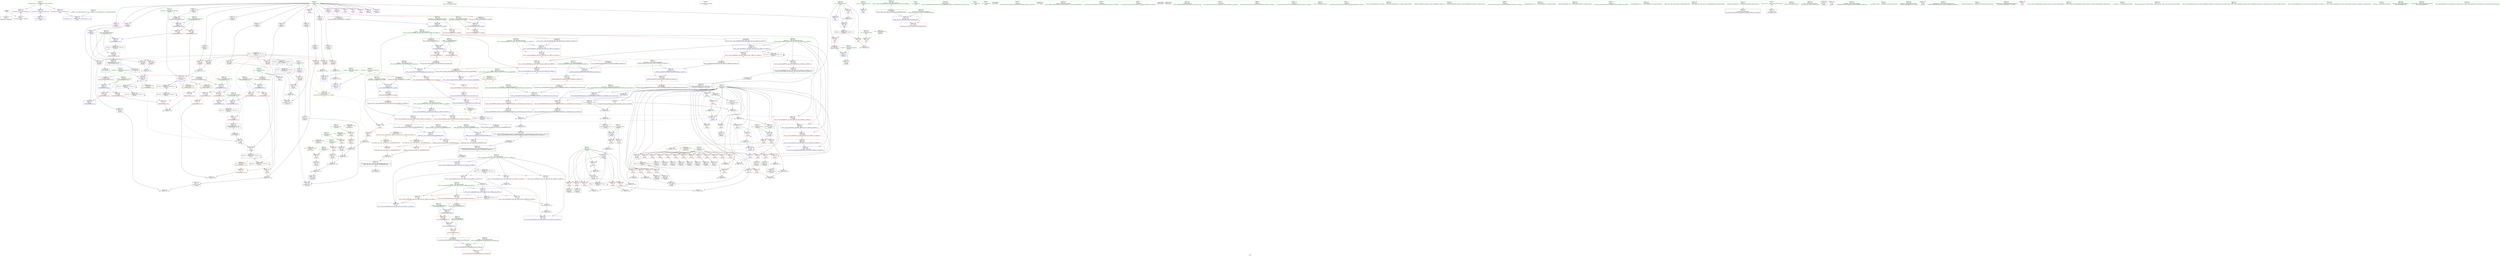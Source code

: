 digraph "SVFG" {
	label="SVFG";

	Node0x55c7793b26c0 [shape=record,color=grey,label="{NodeID: 0\nNullPtr}"];
	Node0x55c7793b26c0 -> Node0x55c7793dea00[style=solid];
	Node0x55c7793b26c0 -> Node0x55c7793eaf80[style=solid];
	Node0x55c7794157e0 [shape=record,color=yellow,style=double,label="{NodeID: 526\n32V_1 = ENCHI(MR_32V_0)\npts\{80 \}\nFun[_ZSt3maxIxERKT_S2_S2_]}"];
	Node0x55c7794157e0 -> Node0x55c7793e9140[style=dashed];
	Node0x55c7793f6a80 [shape=record,color=grey,label="{NodeID: 443\n277 = Binary(275, 276, )\n}"];
	Node0x55c7793f6a80 -> Node0x55c7793e1310[style=solid];
	Node0x55c7793eaf80 [shape=record,color=blue, style = dotted,label="{NodeID: 277\n583\<--3\nllvm.global_ctors_2\<--dummyVal\nGlob }"];
	Node0x55c7793dec70 [shape=record,color=red,label="{NodeID: 194\n151\<--57\n\<--n\n_Z5solvei\n}"];
	Node0x55c7793dec70 -> Node0x55c7793dbe90[style=solid];
	Node0x55c7793dbe90 [shape=record,color=black,label="{NodeID: 111\n152\<--151\nidxprom24\<--\n_Z5solvei\n}"];
	Node0x55c7793da0a0 [shape=record,color=green,label="{NodeID: 28\n61\<--62\nr\<--r_field_insensitive\n_Z5solvei\n}"];
	Node0x55c7793da0a0 -> Node0x55c7793df490[style=solid];
	Node0x55c77941cd60 [shape=record,color=yellow,style=double,label="{NodeID: 637\n80V_2 = CSCHI(MR_80V_1)\npts\{416 \}\nCS[]|{<s0>15|<s1>15|<s2>15}}"];
	Node0x55c77941cd60:s0 -> Node0x55c7793e9f10[style=dashed,color=blue];
	Node0x55c77941cd60:s1 -> Node0x55c7793e9fe0[style=dashed,color=blue];
	Node0x55c77941cd60:s2 -> Node0x55c77940a660[style=dashed,color=blue];
	Node0x55c77940a660 [shape=record,color=black,label="{NodeID: 471\nMR_80V_2 = PHI(MR_80V_4, MR_80V_1, )\npts\{416 \}\n}"];
	Node0x55c77940a660 -> Node0x55c7793ecf60[style=dashed];
	Node0x55c7793ec670 [shape=record,color=blue,label="{NodeID: 305\n352\<--347\n__b.addr\<--__b\n_ZSt3maxIxERKT_S2_S2_\n}"];
	Node0x55c7793ec670 -> Node0x55c7793e8ed0[style=dashed];
	Node0x55c7793ec670 -> Node0x55c7793e8fa0[style=dashed];
	Node0x55c7793e0330 [shape=record,color=red,label="{NodeID: 222\n275\<--274\n\<--arrayidx83\n_Z5solvei\n}"];
	Node0x55c7793e0330 -> Node0x55c7793f6a80[style=solid];
	Node0x55c7793e1e70 [shape=record,color=purple,label="{NodeID: 139\n139\<--8\narrayidx19\<--S\n_Z5solvei\n}"];
	Node0x55c7793e1e70 -> Node0x55c7793eb490[style=solid];
	Node0x55c7793dc8d0 [shape=record,color=green,label="{NodeID: 56\n373\<--374\nmain\<--main_field_insensitive\n}"];
	Node0x55c779438e10 [shape=record,color=black,label="{NodeID: 665\n536 = PHI(481, )\n1st arg _ZSt10__distanceIPxENSt15iterator_traitsIT_E15difference_typeES2_S2_St26random_access_iterator_tag }"];
	Node0x55c779438e10 -> Node0x55c7793edac0[style=solid];
	Node0x55c7793edd30 [shape=record,color=blue,label="{NodeID: 333\n567\<--562\n__n.addr\<--__n\n_ZSt9__advanceIPxlEvRT_T0_St26random_access_iterator_tag\n}"];
	Node0x55c7793edd30 -> Node0x55c7793eac10[style=dashed];
	Node0x55c7793e9960 [shape=record,color=red,label="{NodeID: 250\n441\<--409\n\<--__val.addr\n_ZSt13__lower_boundIPxxN9__gnu_cxx5__ops14_Iter_less_valEET_S4_S4_RKT0_T1_\n|{<s0>16}}"];
	Node0x55c7793e9960:s0 -> Node0x55c779439170[style=solid,color=red];
	Node0x55c7793e35c0 [shape=record,color=purple,label="{NodeID: 167\n574\<--573\nadd.ptr\<--\n_ZSt9__advanceIPxlEvRT_T0_St26random_access_iterator_tag\n}"];
	Node0x55c7793e35c0 -> Node0x55c7793ede00[style=solid];
	Node0x55c7793de0e0 [shape=record,color=green,label="{NodeID: 84\n520\<--521\n__it.addr\<--__it.addr_field_insensitive\n_ZNK9__gnu_cxx5__ops14_Iter_less_valclIPxKxEEbT_RT0_\n}"];
	Node0x55c7793de0e0 -> Node0x55c7793ea660[style=solid];
	Node0x55c7793de0e0 -> Node0x55c7793ed850[style=solid];
	Node0x55c7793d8d60 [shape=record,color=green,label="{NodeID: 1\n7\<--1\n__dso_handle\<--dummyObj\nGlob }"];
	Node0x55c7793f6c00 [shape=record,color=grey,label="{NodeID: 444\n238 = Binary(233, 237, )\n}"];
	Node0x55c7793f6c00 -> Node0x55c7793ebbe0[style=solid];
	Node0x55c7793eb080 [shape=record,color=blue,label="{NodeID: 278\n51\<--50\ntst.addr\<--tst\n_Z5solvei\n}"];
	Node0x55c7793eb080 -> Node0x55c7793e3690[style=dashed];
	Node0x55c7793ded40 [shape=record,color=red,label="{NodeID: 195\n168\<--57\n\<--n\n_Z5solvei\n}"];
	Node0x55c7793ded40 -> Node0x55c7793dc100[style=solid];
	Node0x55c7793dbf60 [shape=record,color=black,label="{NodeID: 112\n162\<--159\nsub.ptr.lhs.cast\<--call26\n_Z5solvei\n}"];
	Node0x55c7793dbf60 -> Node0x55c7793f5100[style=solid];
	Node0x55c7793da170 [shape=record,color=green,label="{NodeID: 29\n63\<--64\ns\<--s_field_insensitive\n_Z5solvei\n}"];
	Node0x55c7793da170 -> Node0x55c7793df560[style=solid];
	Node0x55c778edf0c0 [shape=record,color=black,label="{NodeID: 638\n250 = PHI(345, )\n|{<s0>7}}"];
	Node0x55c778edf0c0:s0 -> Node0x55c7794380c0[style=solid,color=red];
	Node0x55c7793ec740 [shape=record,color=blue,label="{NodeID: 306\n348\<--362\nretval\<--\n_ZSt3maxIxERKT_S2_S2_\n}"];
	Node0x55c7793ec740 -> Node0x55c779410a90[style=dashed];
	Node0x55c7793e0400 [shape=record,color=red,label="{NodeID: 223\n282\<--281\n\<--arrayidx87\n_Z5solvei\n}"];
	Node0x55c7793e0400 -> Node0x55c7793e14b0[style=solid];
	Node0x55c7793e1f40 [shape=record,color=purple,label="{NodeID: 140\n148\<--8\n\<--S\n_Z5solvei\n}"];
	Node0x55c7793dc9d0 [shape=record,color=green,label="{NodeID: 57\n376\<--377\nretval\<--retval_field_insensitive\nmain\n}"];
	Node0x55c7793dc9d0 -> Node0x55c7793ec8e0[style=solid];
	Node0x55c779438f20 [shape=record,color=black,label="{NodeID: 666\n515 = PHI(403, )\n0th arg _ZNK9__gnu_cxx5__ops14_Iter_less_valclIPxKxEEbT_RT0_ }"];
	Node0x55c779438f20 -> Node0x55c7793ed780[style=solid];
	Node0x55c7793ede00 [shape=record,color=blue,label="{NodeID: 334\n572\<--574\n\<--add.ptr\n_ZSt9__advanceIPxlEvRT_T0_St26random_access_iterator_tag\n|{<s0>20}}"];
	Node0x55c7793ede00:s0 -> Node0x55c77941cd60[style=dashed,color=blue];
	Node0x55c7793e9a30 [shape=record,color=red,label="{NodeID: 251\n427\<--411\n\<--__len\n_ZSt13__lower_boundIPxxN9__gnu_cxx5__ops14_Iter_less_valEET_S4_S4_RKT0_T1_\n}"];
	Node0x55c7793e9a30 -> Node0x55c7793f7e00[style=solid];
	Node0x55c7793e3690 [shape=record,color=red,label="{NodeID: 168\n271\<--51\n\<--tst.addr\n_Z5solvei\n}"];
	Node0x55c7793de1b0 [shape=record,color=green,label="{NodeID: 85\n522\<--523\n__val.addr\<--__val.addr_field_insensitive\n_ZNK9__gnu_cxx5__ops14_Iter_less_valclIPxKxEEbT_RT0_\n}"];
	Node0x55c7793de1b0 -> Node0x55c7793ea730[style=solid];
	Node0x55c7793de1b0 -> Node0x55c7793ed920[style=solid];
	Node0x55c7793d8df0 [shape=record,color=green,label="{NodeID: 2\n14\<--1\n.str\<--dummyObj\nGlob }"];
	Node0x55c7793f6d80 [shape=record,color=grey,label="{NodeID: 445\n284 = Binary(278, 283, )\n}"];
	Node0x55c7793eb150 [shape=record,color=blue,label="{NodeID: 279\n53\<--87\ni\<--\n_Z5solvei\n}"];
	Node0x55c7793eb150 -> Node0x55c7793e3760[style=dashed];
	Node0x55c7793eb150 -> Node0x55c7793e3830[style=dashed];
	Node0x55c7793eb150 -> Node0x55c7793e3900[style=dashed];
	Node0x55c7793eb150 -> Node0x55c7793e39d0[style=dashed];
	Node0x55c7793eb150 -> Node0x55c7793eb2f0[style=dashed];
	Node0x55c7793eb150 -> Node0x55c7793eb3c0[style=dashed];
	Node0x55c7793dee10 [shape=record,color=red,label="{NodeID: 196\n173\<--57\n\<--n\n_Z5solvei\n}"];
	Node0x55c7793dee10 -> Node0x55c7793e0af0[style=solid];
	Node0x55c7793dc030 [shape=record,color=black,label="{NodeID: 113\n166\<--164\nconv27\<--sub.ptr.div\n_Z5solvei\n}"];
	Node0x55c7793dc030 -> Node0x55c7793eb700[style=solid];
	Node0x55c7793da240 [shape=record,color=green,label="{NodeID: 30\n65\<--66\nq\<--q_field_insensitive\n_Z5solvei\n}"];
	Node0x55c7793da240 -> Node0x55c7793df630[style=solid];
	Node0x55c779434a10 [shape=record,color=black,label="{NodeID: 639\n253 = PHI(345, )\n|{<s0>8}}"];
	Node0x55c779434a10:s0 -> Node0x55c7794376f0[style=solid,color=red];
	Node0x55c7794173a0 [shape=record,color=yellow,style=double,label="{NodeID: 556\n101V_1 = ENCHI(MR_101V_0)\npts\{70 74 \}\nFun[_ZNK9__gnu_cxx5__ops14_Iter_less_valclIPxKxEEbT_RT0_]}"];
	Node0x55c7794173a0 -> Node0x55c7793ea8d0[style=dashed];
	Node0x55c7793ec810 [shape=record,color=blue,label="{NodeID: 307\n348\<--365\nretval\<--\n_ZSt3maxIxERKT_S2_S2_\n}"];
	Node0x55c7793ec810 -> Node0x55c779410a90[style=dashed];
	Node0x55c7793e04d0 [shape=record,color=red,label="{NodeID: 224\n310\<--297\n\<--__first.addr\n_ZSt11lower_boundIPxxET_S1_S1_RKT0_\n|{<s0>11}}"];
	Node0x55c7793e04d0:s0 -> Node0x55c779438460[style=solid,color=red];
	Node0x55c7793e2010 [shape=record,color=purple,label="{NodeID: 141\n153\<--8\narrayidx25\<--S\n_Z5solvei\n}"];
	Node0x55c7793e2010 -> Node0x55c7793dfcb0[style=solid];
	Node0x55c7793dcaa0 [shape=record,color=green,label="{NodeID: 58\n378\<--379\ntst\<--tst_field_insensitive\nmain\n}"];
	Node0x55c7793dcaa0 -> Node0x55c7793e9210[style=solid];
	Node0x55c779439030 [shape=record,color=black,label="{NodeID: 667\n516 = PHI(440, )\n1st arg _ZNK9__gnu_cxx5__ops14_Iter_less_valclIPxKxEEbT_RT0_ }"];
	Node0x55c779439030 -> Node0x55c7793ed850[style=solid];
	Node0x55c7793e9b00 [shape=record,color=red,label="{NodeID: 252\n431\<--411\n\<--__len\n_ZSt13__lower_boundIPxxN9__gnu_cxx5__ops14_Iter_less_valEET_S4_S4_RKT0_T1_\n}"];
	Node0x55c7793e9b00 -> Node0x55c7793f5b80[style=solid];
	Node0x55c7793e3760 [shape=record,color=red,label="{NodeID: 169\n89\<--53\n\<--i\n_Z5solvei\n}"];
	Node0x55c7793e3760 -> Node0x55c7793f8e80[style=solid];
	Node0x55c7793de280 [shape=record,color=green,label="{NodeID: 86\n537\<--538\n\<--field_insensitive\n_ZSt10__distanceIPxENSt15iterator_traitsIT_E15difference_typeES2_S2_St26random_access_iterator_tag\n}"];
	Node0x55c7793d8e80 [shape=record,color=green,label="{NodeID: 3\n16\<--1\n.str.1\<--dummyObj\nGlob }"];
	Node0x55c7793f6f00 [shape=record,color=grey,label="{NodeID: 446\n200 = Binary(199, 195, )\n}"];
	Node0x55c7793f6f00 -> Node0x55c7793f8880[style=solid];
	Node0x55c7793eb220 [shape=record,color=blue,label="{NodeID: 280\n112\<--109\narrayidx\<--conv7\n_Z5solvei\n}"];
	Node0x55c7793eb220 -> Node0x55c77940ec90[style=dashed];
	Node0x55c7793deee0 [shape=record,color=red,label="{NodeID: 197\n188\<--57\n\<--n\n_Z5solvei\n}"];
	Node0x55c7793deee0 -> Node0x55c7793e0d60[style=solid];
	Node0x55c7793dc100 [shape=record,color=black,label="{NodeID: 114\n169\<--168\nidx.ext28\<--\n_Z5solvei\n}"];
	Node0x55c7793da310 [shape=record,color=green,label="{NodeID: 31\n67\<--68\np1\<--p1_field_insensitive\n_Z5solvei\n}"];
	Node0x55c7793da310 -> Node0x55c7793df700[style=solid];
	Node0x55c7793da310 -> Node0x55c7793df7d0[style=solid];
	Node0x55c7793da310 -> Node0x55c7793eb700[style=solid];
	Node0x55c779436d30 [shape=record,color=black,label="{NodeID: 640\n254 = PHI(320, )\n}"];
	Node0x55c779436d30 -> Node0x55c7793e0260[style=solid];
	Node0x55c7793ec8e0 [shape=record,color=blue,label="{NodeID: 308\n376\<--87\nretval\<--\nmain\n}"];
	Node0x55c7793e05a0 [shape=record,color=red,label="{NodeID: 225\n311\<--299\n\<--__last.addr\n_ZSt11lower_boundIPxxET_S1_S1_RKT0_\n|{<s0>11}}"];
	Node0x55c7793e05a0:s0 -> Node0x55c779438570[style=solid,color=red];
	Node0x55c7793e20e0 [shape=record,color=purple,label="{NodeID: 142\n158\<--8\n\<--S\n_Z5solvei\n|{<s0>4}}"];
	Node0x55c7793e20e0:s0 -> Node0x55c7794387f0[style=solid,color=red];
	Node0x55c7793dcb70 [shape=record,color=green,label="{NodeID: 59\n380\<--381\ncnt\<--cnt_field_insensitive\nmain\n}"];
	Node0x55c7793dcb70 -> Node0x55c7793e92e0[style=solid];
	Node0x55c7793dcb70 -> Node0x55c7793e93b0[style=solid];
	Node0x55c7793dcb70 -> Node0x55c7793e9480[style=solid];
	Node0x55c7793dcb70 -> Node0x55c7793ec9b0[style=solid];
	Node0x55c7793dcb70 -> Node0x55c7793eca80[style=solid];
	Node0x55c779439170 [shape=record,color=black,label="{NodeID: 668\n517 = PHI(441, )\n2nd arg _ZNK9__gnu_cxx5__ops14_Iter_less_valclIPxKxEEbT_RT0_ }"];
	Node0x55c779439170 -> Node0x55c7793ed920[style=solid];
	Node0x55c7794139f0 [shape=record,color=yellow,style=double,label="{NodeID: 502\n10V_1 = ENCHI(MR_10V_0)\npts\{58 \}\nFun[_Z5solvei]}"];
	Node0x55c7794139f0 -> Node0x55c7793e4940[style=dashed];
	Node0x55c7794139f0 -> Node0x55c7793dead0[style=dashed];
	Node0x55c7794139f0 -> Node0x55c7793deba0[style=dashed];
	Node0x55c7794139f0 -> Node0x55c7793dec70[style=dashed];
	Node0x55c7794139f0 -> Node0x55c7793ded40[style=dashed];
	Node0x55c7794139f0 -> Node0x55c7793dee10[style=dashed];
	Node0x55c7794139f0 -> Node0x55c7793deee0[style=dashed];
	Node0x55c7794139f0 -> Node0x55c7793defb0[style=dashed];
	Node0x55c7794139f0 -> Node0x55c7793df080[style=dashed];
	Node0x55c7794139f0 -> Node0x55c7793df150[style=dashed];
	Node0x55c7794139f0 -> Node0x55c7793df220[style=dashed];
	Node0x55c7794139f0 -> Node0x55c7793df2f0[style=dashed];
	Node0x55c7793e9bd0 [shape=record,color=red,label="{NodeID: 253\n451\<--411\n\<--__len\n_ZSt13__lower_boundIPxxN9__gnu_cxx5__ops14_Iter_less_valEET_S4_S4_RKT0_T1_\n}"];
	Node0x55c7793e9bd0 -> Node0x55c7793f7980[style=solid];
	Node0x55c7793e3830 [shape=record,color=red,label="{NodeID: 170\n93\<--53\n\<--i\n_Z5solvei\n}"];
	Node0x55c7793e3830 -> Node0x55c7793db4d0[style=solid];
	Node0x55c7793de350 [shape=record,color=green,label="{NodeID: 87\n539\<--540\n__first.addr\<--__first.addr_field_insensitive\n_ZSt10__distanceIPxENSt15iterator_traitsIT_E15difference_typeES2_S2_St26random_access_iterator_tag\n}"];
	Node0x55c7793de350 -> Node0x55c7793ea9a0[style=solid];
	Node0x55c7793de350 -> Node0x55c7793ed9f0[style=solid];
	Node0x55c7793d8f10 [shape=record,color=green,label="{NodeID: 4\n18\<--1\n.str.2\<--dummyObj\nGlob }"];
	Node0x55c779415b90 [shape=record,color=yellow,style=double,label="{NodeID: 530\n60V_1 = ENCHI(MR_60V_0)\npts\{11 78 \}\nFun[_ZSt3maxIxERKT_S2_S2_]}"];
	Node0x55c779415b90 -> Node0x55c7793e9070[style=dashed];
	Node0x55c779415b90 -> Node0x55c7793e9140[style=dashed];
	Node0x55c7793f7080 [shape=record,color=grey,label="{NodeID: 447\n99 = Binary(95, 98, )\n}"];
	Node0x55c7793f7080 -> Node0x55c7793f7200[style=solid];
	Node0x55c7793eb2f0 [shape=record,color=blue,label="{NodeID: 281\n53\<--116\ni\<--inc\n_Z5solvei\n}"];
	Node0x55c7793eb2f0 -> Node0x55c7793e3760[style=dashed];
	Node0x55c7793eb2f0 -> Node0x55c7793e3830[style=dashed];
	Node0x55c7793eb2f0 -> Node0x55c7793e3900[style=dashed];
	Node0x55c7793eb2f0 -> Node0x55c7793e39d0[style=dashed];
	Node0x55c7793eb2f0 -> Node0x55c7793eb2f0[style=dashed];
	Node0x55c7793eb2f0 -> Node0x55c7793eb3c0[style=dashed];
	Node0x55c7793defb0 [shape=record,color=red,label="{NodeID: 198\n207\<--57\n\<--n\n_Z5solvei\n}"];
	Node0x55c7793defb0 -> Node0x55c7793f8a00[style=solid];
	Node0x55c7793e0af0 [shape=record,color=black,label="{NodeID: 115\n174\<--173\nidxprom32\<--\n_Z5solvei\n}"];
	Node0x55c7793da3e0 [shape=record,color=green,label="{NodeID: 32\n69\<--70\nref.tmp\<--ref.tmp_field_insensitive\n_Z5solvei\n|{|<s1>4}}"];
	Node0x55c7793da3e0 -> Node0x55c7793eb630[style=solid];
	Node0x55c7793da3e0:s1 -> Node0x55c779438b80[style=solid,color=red];
	Node0x55c779436e70 [shape=record,color=black,label="{NodeID: 641\n422 = PHI(467, )\n}"];
	Node0x55c779436e70 -> Node0x55c7793ecdc0[style=solid];
	Node0x55c77940ba60 [shape=record,color=black,label="{NodeID: 475\nMR_45V_3 = PHI(MR_45V_4, MR_45V_2, )\npts\{324 \}\n}"];
	Node0x55c77940ba60 -> Node0x55c7793e0740[style=dashed];
	Node0x55c7793ec9b0 [shape=record,color=blue,label="{NodeID: 309\n380\<--117\ncnt\<--\nmain\n}"];
	Node0x55c7793ec9b0 -> Node0x55c77940dd60[style=dashed];
	Node0x55c7793e0670 [shape=record,color=red,label="{NodeID: 226\n312\<--301\n\<--__val.addr\n_ZSt11lower_boundIPxxET_S1_S1_RKT0_\n|{<s0>11}}"];
	Node0x55c7793e0670:s0 -> Node0x55c7794386b0[style=solid,color=red];
	Node0x55c7793e21b0 [shape=record,color=purple,label="{NodeID: 143\n170\<--8\n\<--S\n_Z5solvei\n}"];
	Node0x55c7793dcc40 [shape=record,color=green,label="{NodeID: 60\n403\<--404\n__comp\<--__comp_field_insensitive\n_ZSt13__lower_boundIPxxN9__gnu_cxx5__ops14_Iter_less_valEET_S4_S4_RKT0_T1_\n|{<s0>16}}"];
	Node0x55c7793dcc40:s0 -> Node0x55c779438f20[style=solid,color=red];
	Node0x55c779439af0 [shape=record,color=black,label="{NodeID: 669\n83 = PHI()\n}"];
	Node0x55c779413ad0 [shape=record,color=yellow,style=double,label="{NodeID: 503\n12V_1 = ENCHI(MR_12V_0)\npts\{60 \}\nFun[_Z5solvei]}"];
	Node0x55c779413ad0 -> Node0x55c7793df3c0[style=dashed];
	Node0x55c7793e9ca0 [shape=record,color=red,label="{NodeID: 254\n436\<--413\n\<--__half\n_ZSt13__lower_boundIPxxN9__gnu_cxx5__ops14_Iter_less_valEET_S4_S4_RKT0_T1_\n|{<s0>15}}"];
	Node0x55c7793e9ca0:s0 -> Node0x55c779438350[style=solid,color=red];
	Node0x55c7793e3900 [shape=record,color=red,label="{NodeID: 171\n110\<--53\n\<--i\n_Z5solvei\n}"];
	Node0x55c7793e3900 -> Node0x55c7793db9b0[style=solid];
	Node0x55c7793de420 [shape=record,color=green,label="{NodeID: 88\n541\<--542\n__last.addr\<--__last.addr_field_insensitive\n_ZSt10__distanceIPxENSt15iterator_traitsIT_E15difference_typeES2_S2_St26random_access_iterator_tag\n}"];
	Node0x55c7793de420 -> Node0x55c7793eaa70[style=solid];
	Node0x55c7793de420 -> Node0x55c7793edac0[style=solid];
	Node0x55c7793d8fa0 [shape=record,color=green,label="{NodeID: 5\n21\<--1\n\<--dummyObj\nCan only get source location for instruction, argument, global var or function.}"];
	Node0x55c7793f7200 [shape=record,color=grey,label="{NodeID: 448\n102 = Binary(99, 101, )\n}"];
	Node0x55c7793f7200 -> Node0x55c7793f7680[style=solid];
	Node0x55c7793eb3c0 [shape=record,color=blue,label="{NodeID: 282\n53\<--87\ni\<--\n_Z5solvei\n}"];
	Node0x55c7793eb3c0 -> Node0x55c7793e3aa0[style=dashed];
	Node0x55c7793eb3c0 -> Node0x55c7793e3b70[style=dashed];
	Node0x55c7793eb3c0 -> Node0x55c7793e3c40[style=dashed];
	Node0x55c7793eb3c0 -> Node0x55c7793e3d10[style=dashed];
	Node0x55c7793eb3c0 -> Node0x55c7793e3de0[style=dashed];
	Node0x55c7793eb3c0 -> Node0x55c7793eb560[style=dashed];
	Node0x55c7793eb3c0 -> Node0x55c7793eba40[style=dashed];
	Node0x55c7793df080 [shape=record,color=red,label="{NodeID: 199\n224\<--57\n\<--n\n_Z5solvei\n}"];
	Node0x55c7793df080 -> Node0x55c7793f8400[style=solid];
	Node0x55c7793e0bc0 [shape=record,color=black,label="{NodeID: 116\n183\<--182\nsub.ptr.lhs.cast37\<--call36\n_Z5solvei\n}"];
	Node0x55c7793e0bc0 -> Node0x55c7793f5580[style=solid];
	Node0x55c7793da4b0 [shape=record,color=green,label="{NodeID: 33\n71\<--72\np2\<--p2_field_insensitive\n_Z5solvei\n}"];
	Node0x55c7793da4b0 -> Node0x55c7793df8a0[style=solid];
	Node0x55c7793da4b0 -> Node0x55c7793df970[style=solid];
	Node0x55c7793da4b0 -> Node0x55c7793eb8a0[style=solid];
	Node0x55c779436fb0 [shape=record,color=black,label="{NodeID: 642\n442 = PHI(514, )\n}"];
	Node0x55c7793eca80 [shape=record,color=blue,label="{NodeID: 310\n380\<--395\ncnt\<--inc\nmain\n}"];
	Node0x55c7793eca80 -> Node0x55c77940dd60[style=dashed];
	Node0x55c7793e0740 [shape=record,color=red,label="{NodeID: 227\n343\<--323\n\<--retval\n_ZSt3minIxERKT_S2_S2_\n}"];
	Node0x55c7793e0740 -> Node0x55c7793e1650[style=solid];
	Node0x55c7793e2280 [shape=record,color=purple,label="{NodeID: 144\n175\<--8\narrayidx33\<--S\n_Z5solvei\n}"];
	Node0x55c7793e2280 -> Node0x55c7793dfd80[style=solid];
	Node0x55c7793dcd10 [shape=record,color=green,label="{NodeID: 61\n405\<--406\n__first.addr\<--__first.addr_field_insensitive\n_ZSt13__lower_boundIPxxN9__gnu_cxx5__ops14_Iter_less_valEET_S4_S4_RKT0_T1_\n}"];
	Node0x55c7793dcd10 -> Node0x55c7793e9550[style=solid];
	Node0x55c7793dcd10 -> Node0x55c7793e9620[style=solid];
	Node0x55c7793dcd10 -> Node0x55c7793e96f0[style=solid];
	Node0x55c7793dcd10 -> Node0x55c7793e97c0[style=solid];
	Node0x55c7793dcd10 -> Node0x55c7793ecb50[style=solid];
	Node0x55c7793dcd10 -> Node0x55c7793ed030[style=solid];
	Node0x55c7793dcd10 -> Node0x55c7793ed100[style=solid];
	Node0x55c779439bf0 [shape=record,color=black,label="{NodeID: 670\n32 = PHI()\n}"];
	Node0x55c779413bb0 [shape=record,color=yellow,style=double,label="{NodeID: 504\n14V_1 = ENCHI(MR_14V_0)\npts\{62 \}\nFun[_Z5solvei]}"];
	Node0x55c779413bb0 -> Node0x55c7793df490[style=dashed];
	Node0x55c7793e9d70 [shape=record,color=red,label="{NodeID: 255\n452\<--413\n\<--__half\n_ZSt13__lower_boundIPxxN9__gnu_cxx5__ops14_Iter_less_valEET_S4_S4_RKT0_T1_\n}"];
	Node0x55c7793e9d70 -> Node0x55c7793f7980[style=solid];
	Node0x55c7793e39d0 [shape=record,color=red,label="{NodeID: 172\n115\<--53\n\<--i\n_Z5solvei\n}"];
	Node0x55c7793e39d0 -> Node0x55c7793f6480[style=solid];
	Node0x55c7793de4f0 [shape=record,color=green,label="{NodeID: 89\n554\<--555\nretval\<--retval_field_insensitive\n_ZSt19__iterator_categoryIPxENSt15iterator_traitsIT_E17iterator_categoryERKS2_\n}"];
	Node0x55c7793d9030 [shape=record,color=green,label="{NodeID: 6\n87\<--1\n\<--dummyObj\nCan only get source location for instruction, argument, global var or function.}"];
	Node0x55c779415d80 [shape=record,color=yellow,style=double,label="{NodeID: 532\n64V_1 = ENCHI(MR_64V_0)\npts\{379 \}\nFun[main]}"];
	Node0x55c779415d80 -> Node0x55c7793e9210[style=dashed];
	Node0x55c7793f7380 [shape=record,color=grey,label="{NodeID: 449\n211 = Binary(210, 195, )\n}"];
	Node0x55c7793f7380 -> Node0x55c7793ebb10[style=solid];
	Node0x55c7793eb490 [shape=record,color=blue,label="{NodeID: 283\n139\<--135\narrayidx19\<--add16\n_Z5solvei\n}"];
	Node0x55c7793eb490 -> Node0x55c779410f90[style=dashed];
	Node0x55c7793df150 [shape=record,color=red,label="{NodeID: 200\n230\<--57\n\<--n\n_Z5solvei\n}"];
	Node0x55c7793df150 -> Node0x55c7793e0f00[style=solid];
	Node0x55c7793e0c90 [shape=record,color=black,label="{NodeID: 117\n186\<--185\nconv40\<--sub.ptr.div39\n_Z5solvei\n}"];
	Node0x55c7793e0c90 -> Node0x55c7793eb8a0[style=solid];
	Node0x55c7793da580 [shape=record,color=green,label="{NodeID: 34\n73\<--74\nref.tmp31\<--ref.tmp31_field_insensitive\n_Z5solvei\n|{|<s1>5}}"];
	Node0x55c7793da580 -> Node0x55c7793eb7d0[style=solid];
	Node0x55c7793da580:s1 -> Node0x55c779438b80[style=solid,color=red];
	Node0x55c7794370c0 [shape=record,color=black,label="{NodeID: 643\n316 = PHI(399, )\n}"];
	Node0x55c7794370c0 -> Node0x55c7793e1580[style=solid];
	Node0x55c7793ecb50 [shape=record,color=blue,label="{NodeID: 311\n405\<--400\n__first.addr\<--__first\n_ZSt13__lower_boundIPxxN9__gnu_cxx5__ops14_Iter_less_valEET_S4_S4_RKT0_T1_\n}"];
	Node0x55c7793ecb50 -> Node0x55c7793e9550[style=dashed];
	Node0x55c7793ecb50 -> Node0x55c779409b70[style=dashed];
	Node0x55c7793e0810 [shape=record,color=red,label="{NodeID: 228\n333\<--325\n\<--__a.addr\n_ZSt3minIxERKT_S2_S2_\n}"];
	Node0x55c7793e0810 -> Node0x55c7793e8b90[style=solid];
	Node0x55c7793e2350 [shape=record,color=purple,label="{NodeID: 145\n181\<--8\n\<--S\n_Z5solvei\n|{<s0>5}}"];
	Node0x55c7793e2350:s0 -> Node0x55c7794387f0[style=solid,color=red];
	Node0x55c7793dcde0 [shape=record,color=green,label="{NodeID: 62\n407\<--408\n__last.addr\<--__last.addr_field_insensitive\n_ZSt13__lower_boundIPxxN9__gnu_cxx5__ops14_Iter_less_valEET_S4_S4_RKT0_T1_\n}"];
	Node0x55c7793dcde0 -> Node0x55c7793e9890[style=solid];
	Node0x55c7793dcde0 -> Node0x55c7793ecc20[style=solid];
	Node0x55c779439cf0 [shape=record,color=black,label="{NodeID: 671\n182 = PHI(293, )\n}"];
	Node0x55c779439cf0 -> Node0x55c7793e0bc0[style=solid];
	Node0x55c779413c90 [shape=record,color=yellow,style=double,label="{NodeID: 505\n16V_1 = ENCHI(MR_16V_0)\npts\{64 \}\nFun[_Z5solvei]}"];
	Node0x55c779413c90 -> Node0x55c7793df560[style=dashed];
	Node0x55c7793e9e40 [shape=record,color=red,label="{NodeID: 256\n457\<--413\n\<--__half\n_ZSt13__lower_boundIPxxN9__gnu_cxx5__ops14_Iter_less_valEET_S4_S4_RKT0_T1_\n}"];
	Node0x55c7793e9e40 -> Node0x55c7793ed2a0[style=solid];
	Node0x55c7793e3aa0 [shape=record,color=red,label="{NodeID: 173\n122\<--53\n\<--i\n_Z5solvei\n}"];
	Node0x55c7793e3aa0 -> Node0x55c7793f8d00[style=solid];
	Node0x55c7793de5c0 [shape=record,color=green,label="{NodeID: 90\n556\<--557\n.addr\<--.addr_field_insensitive\n_ZSt19__iterator_categoryIPxENSt15iterator_traitsIT_E17iterator_categoryERKS2_\n}"];
	Node0x55c7793de5c0 -> Node0x55c7793edb90[style=solid];
	Node0x55c7793d90c0 [shape=record,color=green,label="{NodeID: 7\n96\<--1\n\<--dummyObj\nCan only get source location for instruction, argument, global var or function.}"];
	Node0x55c7793f7500 [shape=record,color=grey,label="{NodeID: 450\n216 = Binary(215, 195, )\n}"];
	Node0x55c7793f7500 -> Node0x55c7793f8580[style=solid];
	Node0x55c7793eb560 [shape=record,color=blue,label="{NodeID: 284\n53\<--143\ni\<--inc21\n_Z5solvei\n}"];
	Node0x55c7793eb560 -> Node0x55c7793e3aa0[style=dashed];
	Node0x55c7793eb560 -> Node0x55c7793e3b70[style=dashed];
	Node0x55c7793eb560 -> Node0x55c7793e3c40[style=dashed];
	Node0x55c7793eb560 -> Node0x55c7793e3d10[style=dashed];
	Node0x55c7793eb560 -> Node0x55c7793e3de0[style=dashed];
	Node0x55c7793eb560 -> Node0x55c7793eb560[style=dashed];
	Node0x55c7793eb560 -> Node0x55c7793eba40[style=dashed];
	Node0x55c7793df220 [shape=record,color=red,label="{NodeID: 201\n272\<--57\n\<--n\n_Z5solvei\n}"];
	Node0x55c7793df220 -> Node0x55c7793e1240[style=solid];
	Node0x55c7793e0d60 [shape=record,color=black,label="{NodeID: 118\n189\<--188\nidxprom41\<--\n_Z5solvei\n}"];
	Node0x55c7793da650 [shape=record,color=green,label="{NodeID: 35\n75\<--76\nres\<--res_field_insensitive\n_Z5solvei\n|{|<s3>8}}"];
	Node0x55c7793da650 -> Node0x55c7793dfa40[style=solid];
	Node0x55c7793da650 -> Node0x55c7793eb970[style=solid];
	Node0x55c7793da650 -> Node0x55c7793ebd80[style=solid];
	Node0x55c7793da650:s3 -> Node0x55c7794375b0[style=solid,color=red];
	Node0x55c779437230 [shape=record,color=black,label="{NodeID: 644\n384 = PHI()\n}"];
	Node0x55c7793ecc20 [shape=record,color=blue,label="{NodeID: 312\n407\<--401\n__last.addr\<--__last\n_ZSt13__lower_boundIPxxN9__gnu_cxx5__ops14_Iter_less_valEET_S4_S4_RKT0_T1_\n}"];
	Node0x55c7793ecc20 -> Node0x55c7793e9890[style=dashed];
	Node0x55c7793e08e0 [shape=record,color=red,label="{NodeID: 229\n340\<--325\n\<--__a.addr\n_ZSt3minIxERKT_S2_S2_\n}"];
	Node0x55c7793e08e0 -> Node0x55c7793ec4d0[style=solid];
	Node0x55c7793e2420 [shape=record,color=purple,label="{NodeID: 146\n190\<--8\narrayidx42\<--S\n_Z5solvei\n}"];
	Node0x55c7793e2420 -> Node0x55c7793dfe50[style=solid];
	Node0x55c7793dceb0 [shape=record,color=green,label="{NodeID: 63\n409\<--410\n__val.addr\<--__val.addr_field_insensitive\n_ZSt13__lower_boundIPxxN9__gnu_cxx5__ops14_Iter_less_valEET_S4_S4_RKT0_T1_\n}"];
	Node0x55c7793dceb0 -> Node0x55c7793e9960[style=solid];
	Node0x55c7793dceb0 -> Node0x55c7793eccf0[style=solid];
	Node0x55c779439f20 [shape=record,color=black,label="{NodeID: 672\n286 = PHI()\n}"];
	Node0x55c779413d70 [shape=record,color=yellow,style=double,label="{NodeID: 506\n18V_1 = ENCHI(MR_18V_0)\npts\{66 \}\nFun[_Z5solvei]}"];
	Node0x55c779413d70 -> Node0x55c7793df630[style=dashed];
	Node0x55c7793f4c80 [shape=record,color=grey,label="{NodeID: 423\n143 = Binary(142, 117, )\n}"];
	Node0x55c7793f4c80 -> Node0x55c7793eb560[style=solid];
	Node0x55c7793e9f10 [shape=record,color=red,label="{NodeID: 257\n440\<--415\n\<--__middle\n_ZSt13__lower_boundIPxxN9__gnu_cxx5__ops14_Iter_less_valEET_S4_S4_RKT0_T1_\n|{<s0>16}}"];
	Node0x55c7793e9f10:s0 -> Node0x55c779439030[style=solid,color=red];
	Node0x55c7793e3b70 [shape=record,color=red,label="{NodeID: 174\n126\<--53\n\<--i\n_Z5solvei\n}"];
	Node0x55c7793e3b70 -> Node0x55c7793dba80[style=solid];
	Node0x55c7793de690 [shape=record,color=green,label="{NodeID: 91\n563\<--564\n\<--field_insensitive\n_ZSt9__advanceIPxlEvRT_T0_St26random_access_iterator_tag\n}"];
	Node0x55c7793d9150 [shape=record,color=green,label="{NodeID: 8\n117\<--1\n\<--dummyObj\nCan only get source location for instruction, argument, global var or function.}"];
	Node0x55c7793f7680 [shape=record,color=grey,label="{NodeID: 451\n105 = Binary(102, 104, )\n}"];
	Node0x55c7793f7680 -> Node0x55c7793f7800[style=solid];
	Node0x55c7793eb630 [shape=record,color=blue,label="{NodeID: 285\n69\<--155\nref.tmp\<--div\n_Z5solvei\n|{<s0>4}}"];
	Node0x55c7793eb630:s0 -> Node0x55c779416c40[style=dashed,color=red];
	Node0x55c7793df2f0 [shape=record,color=red,label="{NodeID: 202\n279\<--57\n\<--n\n_Z5solvei\n}"];
	Node0x55c7793df2f0 -> Node0x55c7793e13e0[style=solid];
	Node0x55c7793e0e30 [shape=record,color=black,label="{NodeID: 119\n228\<--227\nidxprom58\<--\n_Z5solvei\n}"];
	Node0x55c7793da720 [shape=record,color=green,label="{NodeID: 36\n77\<--78\nref.tmp60\<--ref.tmp60_field_insensitive\n_Z5solvei\n|{|<s1>6}}"];
	Node0x55c7793da720 -> Node0x55c7793ebbe0[style=solid];
	Node0x55c7793da720:s1 -> Node0x55c779437f40[style=solid,color=red];
	Node0x55c779437300 [shape=record,color=black,label="{NodeID: 645\n485 = PHI(534, )\n}"];
	Node0x55c779437300 -> Node0x55c7793e18c0[style=solid];
	Node0x55c77940ce60 [shape=record,color=black,label="{NodeID: 479\nMR_28V_4 = PHI(MR_28V_6, MR_28V_3, )\npts\{76 \}\n|{|<s4>8}}"];
	Node0x55c77940ce60 -> Node0x55c7793e0260[style=dashed];
	Node0x55c77940ce60 -> Node0x55c7793ebd80[style=dashed];
	Node0x55c77940ce60 -> Node0x55c77940ce60[style=dashed];
	Node0x55c77940ce60 -> Node0x55c77940fb90[style=dashed];
	Node0x55c77940ce60:s4 -> Node0x55c779415130[style=dashed,color=red];
	Node0x55c7793eccf0 [shape=record,color=blue,label="{NodeID: 313\n409\<--402\n__val.addr\<--__val\n_ZSt13__lower_boundIPxxN9__gnu_cxx5__ops14_Iter_less_valEET_S4_S4_RKT0_T1_\n}"];
	Node0x55c7793eccf0 -> Node0x55c7793e9960[style=dashed];
	Node0x55c7793e09b0 [shape=record,color=red,label="{NodeID: 230\n331\<--327\n\<--__b.addr\n_ZSt3minIxERKT_S2_S2_\n}"];
	Node0x55c7793e09b0 -> Node0x55c7793e8ac0[style=solid];
	Node0x55c7793e24f0 [shape=record,color=purple,label="{NodeID: 147\n229\<--8\narrayidx59\<--S\n_Z5solvei\n|{<s0>7}}"];
	Node0x55c7793e24f0:s0 -> Node0x55c779437f40[style=solid,color=red];
	Node0x55c7793dcf80 [shape=record,color=green,label="{NodeID: 64\n411\<--412\n__len\<--__len_field_insensitive\n_ZSt13__lower_boundIPxxN9__gnu_cxx5__ops14_Iter_less_valEET_S4_S4_RKT0_T1_\n}"];
	Node0x55c7793dcf80 -> Node0x55c7793e9a30[style=solid];
	Node0x55c7793dcf80 -> Node0x55c7793e9b00[style=solid];
	Node0x55c7793dcf80 -> Node0x55c7793e9bd0[style=solid];
	Node0x55c7793dcf80 -> Node0x55c7793ecdc0[style=solid];
	Node0x55c7793dcf80 -> Node0x55c7793ed1d0[style=solid];
	Node0x55c7793dcf80 -> Node0x55c7793ed2a0[style=solid];
	Node0x55c779439ff0 [shape=record,color=black,label="{NodeID: 673\n159 = PHI(293, )\n}"];
	Node0x55c779439ff0 -> Node0x55c7793dbf60[style=solid];
	Node0x55c7793f4e00 [shape=record,color=grey,label="{NodeID: 424\n179 = Binary(177, 156, )\n}"];
	Node0x55c7793f4e00 -> Node0x55c7793eb7d0[style=solid];
	Node0x55c7793e9fe0 [shape=record,color=red,label="{NodeID: 258\n446\<--415\n\<--__middle\n_ZSt13__lower_boundIPxxN9__gnu_cxx5__ops14_Iter_less_valEET_S4_S4_RKT0_T1_\n}"];
	Node0x55c7793e9fe0 -> Node0x55c7793ed030[style=solid];
	Node0x55c7793e3c40 [shape=record,color=red,label="{NodeID: 175\n130\<--53\n\<--i\n_Z5solvei\n}"];
	Node0x55c7793e3c40 -> Node0x55c7793dbb50[style=solid];
	Node0x55c7793de760 [shape=record,color=green,label="{NodeID: 92\n565\<--566\n__i.addr\<--__i.addr_field_insensitive\n_ZSt9__advanceIPxlEvRT_T0_St26random_access_iterator_tag\n}"];
	Node0x55c7793de760 -> Node0x55c7793eab40[style=solid];
	Node0x55c7793de760 -> Node0x55c7793edc60[style=solid];
	Node0x55c7793d9210 [shape=record,color=green,label="{NodeID: 9\n156\<--1\n\<--dummyObj\nCan only get source location for instruction, argument, global var or function.}"];
	Node0x55c779416050 [shape=record,color=yellow,style=double,label="{NodeID: 535\n80V_1 = ENCHI(MR_80V_0)\npts\{416 \}\nFun[_ZSt7advanceIPxlEvRT_T0_]|{<s0>20|<s1>20}}"];
	Node0x55c779416050:s0 -> Node0x55c7793eace0[style=dashed,color=red];
	Node0x55c779416050:s1 -> Node0x55c7793ede00[style=dashed,color=red];
	Node0x55c7793f7800 [shape=record,color=grey,label="{NodeID: 452\n108 = Binary(105, 107, )\n}"];
	Node0x55c7793f7800 -> Node0x55c7793db8e0[style=solid];
	Node0x55c7793eb700 [shape=record,color=blue,label="{NodeID: 286\n67\<--166\np1\<--conv27\n_Z5solvei\n}"];
	Node0x55c7793eb700 -> Node0x55c7793df700[style=dashed];
	Node0x55c7793eb700 -> Node0x55c7793df7d0[style=dashed];
	Node0x55c7793df3c0 [shape=record,color=red,label="{NodeID: 203\n97\<--59\n\<--p\n_Z5solvei\n}"];
	Node0x55c7793df3c0 -> Node0x55c7793db5a0[style=solid];
	Node0x55c7793e0f00 [shape=record,color=black,label="{NodeID: 120\n231\<--230\nidxprom61\<--\n_Z5solvei\n}"];
	Node0x55c7793da7f0 [shape=record,color=green,label="{NodeID: 37\n79\<--80\nref.tmp66\<--ref.tmp66_field_insensitive\n_Z5solvei\n|{|<s1>6}}"];
	Node0x55c7793da7f0 -> Node0x55c7793ebcb0[style=solid];
	Node0x55c7793da7f0:s1 -> Node0x55c7794380c0[style=solid,color=red];
	Node0x55c779437470 [shape=record,color=black,label="{NodeID: 646\n50 = PHI(391, )\n0th arg _Z5solvei }"];
	Node0x55c779437470 -> Node0x55c7793eb080[style=solid];
	Node0x55c77940d360 [shape=record,color=black,label="{NodeID: 480\nMR_30V_3 = PHI(MR_30V_5, MR_30V_2, )\npts\{78 \}\n}"];
	Node0x55c77940d360 -> Node0x55c7793ebbe0[style=dashed];
	Node0x55c77940d360 -> Node0x55c77940d360[style=dashed];
	Node0x55c77940d360 -> Node0x55c779410090[style=dashed];
	Node0x55c7793ecdc0 [shape=record,color=blue,label="{NodeID: 314\n411\<--422\n__len\<--call\n_ZSt13__lower_boundIPxxN9__gnu_cxx5__ops14_Iter_less_valEET_S4_S4_RKT0_T1_\n}"];
	Node0x55c7793ecdc0 -> Node0x55c779409c60[style=dashed];
	Node0x55c7793e8a30 [shape=record,color=red,label="{NodeID: 231\n337\<--327\n\<--__b.addr\n_ZSt3minIxERKT_S2_S2_\n}"];
	Node0x55c7793e8a30 -> Node0x55c7793ec400[style=solid];
	Node0x55c7793e25c0 [shape=record,color=purple,label="{NodeID: 148\n232\<--8\narrayidx62\<--S\n_Z5solvei\n}"];
	Node0x55c7793e25c0 -> Node0x55c7793dff20[style=solid];
	Node0x55c7793dd050 [shape=record,color=green,label="{NodeID: 65\n413\<--414\n__half\<--__half_field_insensitive\n_ZSt13__lower_boundIPxxN9__gnu_cxx5__ops14_Iter_less_valEET_S4_S4_RKT0_T1_\n}"];
	Node0x55c7793dd050 -> Node0x55c7793e9ca0[style=solid];
	Node0x55c7793dd050 -> Node0x55c7793e9d70[style=solid];
	Node0x55c7793dd050 -> Node0x55c7793e9e40[style=solid];
	Node0x55c7793dd050 -> Node0x55c7793ece90[style=solid];
	Node0x55c7793f4f80 [shape=record,color=grey,label="{NodeID: 425\n177 = Binary(178, 176, )\n}"];
	Node0x55c7793f4f80 -> Node0x55c7793f4e00[style=solid];
	Node0x55c7793ea0b0 [shape=record,color=red,label="{NodeID: 259\n480\<--470\n\<--__first.addr\n_ZSt8distanceIPxENSt15iterator_traitsIT_E15difference_typeES2_S2_\n|{<s0>18}}"];
	Node0x55c7793ea0b0:s0 -> Node0x55c779438d00[style=solid,color=red];
	Node0x55c7793e3d10 [shape=record,color=red,label="{NodeID: 176\n136\<--53\n\<--i\n_Z5solvei\n}"];
	Node0x55c7793e3d10 -> Node0x55c7793f6180[style=solid];
	Node0x55c7793de830 [shape=record,color=green,label="{NodeID: 93\n567\<--568\n__n.addr\<--__n.addr_field_insensitive\n_ZSt9__advanceIPxlEvRT_T0_St26random_access_iterator_tag\n}"];
	Node0x55c7793de830 -> Node0x55c7793eac10[style=solid];
	Node0x55c7793de830 -> Node0x55c7793edd30[style=solid];
	Node0x55c7793d92d0 [shape=record,color=green,label="{NodeID: 10\n165\<--1\n\<--dummyObj\nCan only get source location for instruction, argument, global var or function.}"];
	Node0x55c7793f7980 [shape=record,color=grey,label="{NodeID: 453\n453 = Binary(451, 452, )\n}"];
	Node0x55c7793f7980 -> Node0x55c7793f7b00[style=solid];
	Node0x55c7793eb7d0 [shape=record,color=blue,label="{NodeID: 287\n73\<--179\nref.tmp31\<--div35\n_Z5solvei\n|{<s0>5}}"];
	Node0x55c7793eb7d0:s0 -> Node0x55c779416c40[style=dashed,color=red];
	Node0x55c7793df490 [shape=record,color=red,label="{NodeID: 204\n103\<--61\n\<--r\n_Z5solvei\n}"];
	Node0x55c7793df490 -> Node0x55c7793db740[style=solid];
	Node0x55c7793e0fd0 [shape=record,color=black,label="{NodeID: 121\n235\<--234\nidxprom63\<--\n_Z5solvei\n}"];
	Node0x55c7793da8c0 [shape=record,color=green,label="{NodeID: 38\n84\<--85\nscanf\<--scanf_field_insensitive\n}"];
	Node0x55c7794375b0 [shape=record,color=black,label="{NodeID: 647\n321 = PHI(75, )\n0th arg _ZSt3minIxERKT_S2_S2_ }"];
	Node0x55c7794375b0 -> Node0x55c7793ec260[style=solid];
	Node0x55c77940d860 [shape=record,color=black,label="{NodeID: 481\nMR_32V_3 = PHI(MR_32V_5, MR_32V_2, )\npts\{80 \}\n}"];
	Node0x55c77940d860 -> Node0x55c7793ebcb0[style=dashed];
	Node0x55c77940d860 -> Node0x55c77940d860[style=dashed];
	Node0x55c77940d860 -> Node0x55c779410590[style=dashed];
	Node0x55c7793ece90 [shape=record,color=blue,label="{NodeID: 315\n413\<--432\n__half\<--shr\n_ZSt13__lower_boundIPxxN9__gnu_cxx5__ops14_Iter_less_valEET_S4_S4_RKT0_T1_\n}"];
	Node0x55c7793ece90 -> Node0x55c7793e9ca0[style=dashed];
	Node0x55c7793ece90 -> Node0x55c7793e9d70[style=dashed];
	Node0x55c7793ece90 -> Node0x55c7793e9e40[style=dashed];
	Node0x55c7793ece90 -> Node0x55c77940a160[style=dashed];
	Node0x55c7793e8ac0 [shape=record,color=red,label="{NodeID: 232\n332\<--331\n\<--\n_ZSt3minIxERKT_S2_S2_\n}"];
	Node0x55c7793e8ac0 -> Node0x55c7793f8b80[style=solid];
	Node0x55c7793e2690 [shape=record,color=purple,label="{NodeID: 149\n236\<--8\narrayidx64\<--S\n_Z5solvei\n}"];
	Node0x55c7793e2690 -> Node0x55c7793dfff0[style=solid];
	Node0x55c7793dd120 [shape=record,color=green,label="{NodeID: 66\n415\<--416\n__middle\<--__middle_field_insensitive\n_ZSt13__lower_boundIPxxN9__gnu_cxx5__ops14_Iter_less_valEET_S4_S4_RKT0_T1_\n|{|<s3>15}}"];
	Node0x55c7793dd120 -> Node0x55c7793e9f10[style=solid];
	Node0x55c7793dd120 -> Node0x55c7793e9fe0[style=solid];
	Node0x55c7793dd120 -> Node0x55c7793ecf60[style=solid];
	Node0x55c7793dd120:s3 -> Node0x55c779438240[style=solid,color=red];
	Node0x55c7793f5100 [shape=record,color=grey,label="{NodeID: 426\n163 = Binary(162, 9, )\n}"];
	Node0x55c7793f5100 -> Node0x55c7793f5280[style=solid];
	Node0x55c7793ea180 [shape=record,color=red,label="{NodeID: 260\n481\<--472\n\<--__last.addr\n_ZSt8distanceIPxENSt15iterator_traitsIT_E15difference_typeES2_S2_\n|{<s0>18}}"];
	Node0x55c7793ea180:s0 -> Node0x55c779438e10[style=solid,color=red];
	Node0x55c7793e3de0 [shape=record,color=red,label="{NodeID: 177\n142\<--53\n\<--i\n_Z5solvei\n}"];
	Node0x55c7793e3de0 -> Node0x55c7793f4c80[style=solid];
	Node0x55c7793de900 [shape=record,color=green,label="{NodeID: 94\n22\<--577\n_GLOBAL__sub_I_DmitryEgorov_0_1.cpp\<--_GLOBAL__sub_I_DmitryEgorov_0_1.cpp_field_insensitive\n}"];
	Node0x55c7793de900 -> Node0x55c7793eae80[style=solid];
	Node0x55c7793d9390 [shape=record,color=green,label="{NodeID: 11\n178\<--1\n\<--dummyObj\nCan only get source location for instruction, argument, global var or function.}"];
	Node0x55c7793f7b00 [shape=record,color=grey,label="{NodeID: 454\n454 = Binary(453, 96, )\n}"];
	Node0x55c7793f7b00 -> Node0x55c7793ed1d0[style=solid];
	Node0x55c7793eb8a0 [shape=record,color=blue,label="{NodeID: 288\n71\<--186\np2\<--conv40\n_Z5solvei\n}"];
	Node0x55c7793eb8a0 -> Node0x55c7793df8a0[style=dashed];
	Node0x55c7793eb8a0 -> Node0x55c7793df970[style=dashed];
	Node0x55c7793df560 [shape=record,color=red,label="{NodeID: 205\n106\<--63\n\<--s\n_Z5solvei\n}"];
	Node0x55c7793df560 -> Node0x55c7793db810[style=solid];
	Node0x55c7793e10a0 [shape=record,color=black,label="{NodeID: 122\n241\<--240\nidxprom67\<--\n_Z5solvei\n}"];
	Node0x55c7793da9c0 [shape=record,color=green,label="{NodeID: 39\n160\<--161\n_ZSt11lower_boundIPxxET_S1_S1_RKT0_\<--_ZSt11lower_boundIPxxET_S1_S1_RKT0__field_insensitive\n}"];
	Node0x55c7794376f0 [shape=record,color=black,label="{NodeID: 648\n322 = PHI(253, )\n1st arg _ZSt3minIxERKT_S2_S2_ }"];
	Node0x55c7794376f0 -> Node0x55c7793ec330[style=solid];
	Node0x55c77940dd60 [shape=record,color=black,label="{NodeID: 482\nMR_66V_3 = PHI(MR_66V_4, MR_66V_2, )\npts\{381 \}\n}"];
	Node0x55c77940dd60 -> Node0x55c7793e92e0[style=dashed];
	Node0x55c77940dd60 -> Node0x55c7793e93b0[style=dashed];
	Node0x55c77940dd60 -> Node0x55c7793e9480[style=dashed];
	Node0x55c77940dd60 -> Node0x55c7793eca80[style=dashed];
	Node0x55c7793ecf60 [shape=record,color=blue,label="{NodeID: 316\n415\<--434\n__middle\<--\n_ZSt13__lower_boundIPxxN9__gnu_cxx5__ops14_Iter_less_valEET_S4_S4_RKT0_T1_\n|{<s0>15}}"];
	Node0x55c7793ecf60:s0 -> Node0x55c779416050[style=dashed,color=red];
	Node0x55c7793e8b90 [shape=record,color=red,label="{NodeID: 233\n334\<--333\n\<--\n_ZSt3minIxERKT_S2_S2_\n}"];
	Node0x55c7793e8b90 -> Node0x55c7793f8b80[style=solid];
	Node0x55c7793e2760 [shape=record,color=purple,label="{NodeID: 150\n242\<--8\narrayidx68\<--S\n_Z5solvei\n}"];
	Node0x55c7793e2760 -> Node0x55c7793e00c0[style=solid];
	Node0x55c7793dd1f0 [shape=record,color=green,label="{NodeID: 67\n423\<--424\n_ZSt8distanceIPxENSt15iterator_traitsIT_E15difference_typeES2_S2_\<--_ZSt8distanceIPxENSt15iterator_traitsIT_E15difference_typeES2_S2__field_insensitive\n}"];
	Node0x55c7793f5280 [shape=record,color=grey,label="{NodeID: 427\n164 = Binary(163, 165, )\n}"];
	Node0x55c7793f5280 -> Node0x55c7793dc030[style=solid];
	Node0x55c7793ea250 [shape=record,color=red,label="{NodeID: 261\n506\<--492\n\<--__i.addr\n_ZSt7advanceIPxlEvRT_T0_\n|{<s0>20}}"];
	Node0x55c7793ea250:s0 -> Node0x55c779437830[style=solid,color=red];
	Node0x55c7793e3eb0 [shape=record,color=red,label="{NodeID: 178\n198\<--53\n\<--i\n_Z5solvei\n}"];
	Node0x55c7793e3eb0 -> Node0x55c7793f8880[style=solid];
	Node0x55c7793dea00 [shape=record,color=black,label="{NodeID: 95\n2\<--3\ndummyVal\<--dummyVal\n}"];
	Node0x55c7793d9450 [shape=record,color=green,label="{NodeID: 12\n195\<--1\n\<--dummyObj\nCan only get source location for instruction, argument, global var or function.}"];
	Node0x55c7793f7c80 [shape=record,color=grey,label="{NodeID: 455\n532 = cmp(529, 531, )\n}"];
	Node0x55c7793f7c80 -> Node0x55c7793e1990[style=solid];
	Node0x55c7793eb970 [shape=record,color=blue,label="{NodeID: 289\n75\<--191\nres\<--\n_Z5solvei\n}"];
	Node0x55c7793eb970 -> Node0x55c77940fb90[style=dashed];
	Node0x55c7793df630 [shape=record,color=red,label="{NodeID: 206\n100\<--65\n\<--q\n_Z5solvei\n}"];
	Node0x55c7793df630 -> Node0x55c7793db670[style=solid];
	Node0x55c7793e1170 [shape=record,color=black,label="{NodeID: 123\n245\<--244\nidxprom69\<--\n_Z5solvei\n}"];
	Node0x55c7793daac0 [shape=record,color=green,label="{NodeID: 40\n251\<--252\n_ZSt3maxIxERKT_S2_S2_\<--_ZSt3maxIxERKT_S2_S2__field_insensitive\n}"];
	Node0x55c779437830 [shape=record,color=black,label="{NodeID: 649\n561 = PHI(506, )\n0th arg _ZSt9__advanceIPxlEvRT_T0_St26random_access_iterator_tag }"];
	Node0x55c779437830 -> Node0x55c7793edc60[style=solid];
	Node0x55c77940e260 [shape=record,color=black,label="{NodeID: 483\nMR_68V_2 = PHI(MR_68V_3, MR_68V_1, )\npts\{11 130000 \}\n|{<s0>13|<s1>13}}"];
	Node0x55c77940e260:s0 -> Node0x55c77940ec90[style=dashed,color=red];
	Node0x55c77940e260:s1 -> Node0x55c779410f90[style=dashed,color=red];
	Node0x55c7793ed030 [shape=record,color=blue,label="{NodeID: 317\n405\<--446\n__first.addr\<--\n_ZSt13__lower_boundIPxxN9__gnu_cxx5__ops14_Iter_less_valEET_S4_S4_RKT0_T1_\n}"];
	Node0x55c7793ed030 -> Node0x55c7793e96f0[style=dashed];
	Node0x55c7793ed030 -> Node0x55c7793ed100[style=dashed];
	Node0x55c7793e8c60 [shape=record,color=red,label="{NodeID: 234\n368\<--348\n\<--retval\n_ZSt3maxIxERKT_S2_S2_\n}"];
	Node0x55c7793e8c60 -> Node0x55c7793e1720[style=solid];
	Node0x55c7793e2830 [shape=record,color=purple,label="{NodeID: 151\n246\<--8\narrayidx70\<--S\n_Z5solvei\n}"];
	Node0x55c7793e2830 -> Node0x55c7793e0190[style=solid];
	Node0x55c7793dd2f0 [shape=record,color=green,label="{NodeID: 68\n438\<--439\n_ZSt7advanceIPxlEvRT_T0_\<--_ZSt7advanceIPxlEvRT_T0__field_insensitive\n}"];
	Node0x55c7793f5400 [shape=record,color=grey,label="{NodeID: 428\n185 = Binary(184, 165, )\n}"];
	Node0x55c7793f5400 -> Node0x55c7793e0c90[style=solid];
	Node0x55c7793ea320 [shape=record,color=red,label="{NodeID: 262\n508\<--492\n\<--__i.addr\n_ZSt7advanceIPxlEvRT_T0_\n|{<s0>19}}"];
	Node0x55c7793ea320:s0 -> Node0x55c779437d30[style=solid,color=red];
	Node0x55c7793e3f80 [shape=record,color=red,label="{NodeID: 179\n203\<--53\n\<--i\n_Z5solvei\n}"];
	Node0x55c7793e3f80 -> Node0x55c7793f7f80[style=solid];
	Node0x55c7793db200 [shape=record,color=black,label="{NodeID: 96\n9\<--8\n\<--S\nCan only get source location for instruction, argument, global var or function.}"];
	Node0x55c7793db200 -> Node0x55c7793f5100[style=solid];
	Node0x55c7793db200 -> Node0x55c7793f5580[style=solid];
	Node0x55c7793d9510 [shape=record,color=green,label="{NodeID: 13\n429\<--1\n\<--dummyObj\nCan only get source location for instruction, argument, global var or function.}"];
	Node0x55c7793f7e00 [shape=record,color=grey,label="{NodeID: 456\n428 = cmp(427, 429, )\n}"];
	Node0x55c7793eba40 [shape=record,color=blue,label="{NodeID: 290\n53\<--194\ni\<--sub\n_Z5solvei\n}"];
	Node0x55c7793eba40 -> Node0x55c77940f190[style=dashed];
	Node0x55c7793df700 [shape=record,color=red,label="{NodeID: 207\n193\<--67\n\<--p1\n_Z5solvei\n}"];
	Node0x55c7793df700 -> Node0x55c7793f6300[style=solid];
	Node0x55c7793e1240 [shape=record,color=black,label="{NodeID: 124\n273\<--272\nidxprom82\<--\n_Z5solvei\n}"];
	Node0x55c7793dabc0 [shape=record,color=green,label="{NodeID: 41\n255\<--256\n_ZSt3minIxERKT_S2_S2_\<--_ZSt3minIxERKT_S2_S2__field_insensitive\n}"];
	Node0x55c779437970 [shape=record,color=black,label="{NodeID: 650\n562 = PHI(507, )\n1st arg _ZSt9__advanceIPxlEvRT_T0_St26random_access_iterator_tag }"];
	Node0x55c779437970 -> Node0x55c7793edd30[style=solid];
	Node0x55c7793ed100 [shape=record,color=blue,label="{NodeID: 318\n405\<--449\n__first.addr\<--incdec.ptr\n_ZSt13__lower_boundIPxxN9__gnu_cxx5__ops14_Iter_less_valEET_S4_S4_RKT0_T1_\n}"];
	Node0x55c7793ed100 -> Node0x55c779409b70[style=dashed];
	Node0x55c7793e8d30 [shape=record,color=red,label="{NodeID: 235\n356\<--350\n\<--__a.addr\n_ZSt3maxIxERKT_S2_S2_\n}"];
	Node0x55c7793e8d30 -> Node0x55c7793e9070[style=solid];
	Node0x55c7793e2900 [shape=record,color=purple,label="{NodeID: 152\n274\<--8\narrayidx83\<--S\n_Z5solvei\n}"];
	Node0x55c7793e2900 -> Node0x55c7793e0330[style=solid];
	Node0x55c7793dd3f0 [shape=record,color=green,label="{NodeID: 69\n443\<--444\n_ZNK9__gnu_cxx5__ops14_Iter_less_valclIPxKxEEbT_RT0_\<--_ZNK9__gnu_cxx5__ops14_Iter_less_valclIPxKxEEbT_RT0__field_insensitive\n}"];
	Node0x55c7793f5580 [shape=record,color=grey,label="{NodeID: 429\n184 = Binary(183, 9, )\n}"];
	Node0x55c7793f5580 -> Node0x55c7793f5400[style=solid];
	Node0x55c7793ea3f0 [shape=record,color=red,label="{NodeID: 263\n504\<--494\n\<--__n.addr\n_ZSt7advanceIPxlEvRT_T0_\n}"];
	Node0x55c7793ea3f0 -> Node0x55c7793ed6b0[style=solid];
	Node0x55c7793e4050 [shape=record,color=red,label="{NodeID: 180\n206\<--53\n\<--i\n_Z5solvei\n}"];
	Node0x55c7793e4050 -> Node0x55c7793f8a00[style=solid];
	Node0x55c7793db300 [shape=record,color=black,label="{NodeID: 97\n33\<--34\n\<--_ZNSt8ios_base4InitD1Ev\nCan only get source location for instruction, argument, global var or function.}"];
	Node0x55c7793d9670 [shape=record,color=green,label="{NodeID: 14\n4\<--6\n_ZStL8__ioinit\<--_ZStL8__ioinit_field_insensitive\nGlob }"];
	Node0x55c7793d9670 -> Node0x55c7793e1cd0[style=solid];
	Node0x55c7793f7f80 [shape=record,color=grey,label="{NodeID: 457\n204 = cmp(203, 87, )\n}"];
	Node0x55c7793ebb10 [shape=record,color=blue,label="{NodeID: 291\n55\<--211\nj\<--sub49\n_Z5solvei\n}"];
	Node0x55c7793ebb10 -> Node0x55c7793e4460[style=dashed];
	Node0x55c7793ebb10 -> Node0x55c7793e4530[style=dashed];
	Node0x55c7793ebb10 -> Node0x55c7793e4600[style=dashed];
	Node0x55c7793ebb10 -> Node0x55c7793e46d0[style=dashed];
	Node0x55c7793ebb10 -> Node0x55c7793e47a0[style=dashed];
	Node0x55c7793ebb10 -> Node0x55c7793e4870[style=dashed];
	Node0x55c7793ebb10 -> Node0x55c7793ebe50[style=dashed];
	Node0x55c7793ebb10 -> Node0x55c77940f690[style=dashed];
	Node0x55c7793df7d0 [shape=record,color=red,label="{NodeID: 208\n199\<--67\n\<--p1\n_Z5solvei\n}"];
	Node0x55c7793df7d0 -> Node0x55c7793f6f00[style=solid];
	Node0x55c7793e1310 [shape=record,color=black,label="{NodeID: 125\n278\<--277\nconv85\<--sub84\n_Z5solvei\n}"];
	Node0x55c7793e1310 -> Node0x55c7793f6d80[style=solid];
	Node0x55c7793dacc0 [shape=record,color=green,label="{NodeID: 42\n287\<--288\nprintf\<--printf_field_insensitive\n}"];
	Node0x55c779437ab0 [shape=record,color=black,label="{NodeID: 651\n468 = PHI(420, )\n0th arg _ZSt8distanceIPxENSt15iterator_traitsIT_E15difference_typeES2_S2_ }"];
	Node0x55c779437ab0 -> Node0x55c7793ed370[style=solid];
	Node0x55c77940ec90 [shape=record,color=black,label="{NodeID: 485\nMR_34V_2 = PHI(MR_34V_3, MR_34V_1, )\npts\{130000 \}\n|{|<s2>13}}"];
	Node0x55c77940ec90 -> Node0x55c7793dfbe0[style=dashed];
	Node0x55c77940ec90 -> Node0x55c7793eb220[style=dashed];
	Node0x55c77940ec90:s2 -> Node0x55c77940e260[style=dashed,color=blue];
	Node0x55c7793ed1d0 [shape=record,color=blue,label="{NodeID: 319\n411\<--454\n__len\<--sub2\n_ZSt13__lower_boundIPxxN9__gnu_cxx5__ops14_Iter_less_valEET_S4_S4_RKT0_T1_\n}"];
	Node0x55c7793ed1d0 -> Node0x55c779409c60[style=dashed];
	Node0x55c7793e8e00 [shape=record,color=red,label="{NodeID: 236\n365\<--350\n\<--__a.addr\n_ZSt3maxIxERKT_S2_S2_\n}"];
	Node0x55c7793e8e00 -> Node0x55c7793ec810[style=solid];
	Node0x55c7793e29d0 [shape=record,color=purple,label="{NodeID: 153\n281\<--8\narrayidx87\<--S\n_Z5solvei\n}"];
	Node0x55c7793e29d0 -> Node0x55c7793e0400[style=solid];
	Node0x55c7793dd4f0 [shape=record,color=green,label="{NodeID: 70\n464\<--465\nretval\<--retval_field_insensitive\n_ZN9__gnu_cxx5__ops15__iter_less_valEv\n}"];
	Node0x55c7793f5700 [shape=record,color=grey,label="{NodeID: 430\n550 = Binary(549, 165, )\n}"];
	Node0x55c7793f5700 -> Node0x55c7793e1c00[style=solid];
	Node0x55c7793ea4c0 [shape=record,color=red,label="{NodeID: 264\n507\<--496\n\<--__d\n_ZSt7advanceIPxlEvRT_T0_\n|{<s0>20}}"];
	Node0x55c7793ea4c0:s0 -> Node0x55c779437970[style=solid,color=red];
	Node0x55c7793e4120 [shape=record,color=red,label="{NodeID: 181\n219\<--53\n\<--i\n_Z5solvei\n}"];
	Node0x55c7793e4120 -> Node0x55c7793f8700[style=solid];
	Node0x55c7793db400 [shape=record,color=black,label="{NodeID: 98\n375\<--87\nmain_ret\<--\nmain\n}"];
	Node0x55c7793d9700 [shape=record,color=green,label="{NodeID: 15\n8\<--11\nS\<--S_field_insensitive\nGlob }"];
	Node0x55c7793d9700 -> Node0x55c7793db200[style=solid];
	Node0x55c7793d9700 -> Node0x55c7793e1da0[style=solid];
	Node0x55c7793d9700 -> Node0x55c7793e1e70[style=solid];
	Node0x55c7793d9700 -> Node0x55c7793e1f40[style=solid];
	Node0x55c7793d9700 -> Node0x55c7793e2010[style=solid];
	Node0x55c7793d9700 -> Node0x55c7793e20e0[style=solid];
	Node0x55c7793d9700 -> Node0x55c7793e21b0[style=solid];
	Node0x55c7793d9700 -> Node0x55c7793e2280[style=solid];
	Node0x55c7793d9700 -> Node0x55c7793e2350[style=solid];
	Node0x55c7793d9700 -> Node0x55c7793e2420[style=solid];
	Node0x55c7793d9700 -> Node0x55c7793e24f0[style=solid];
	Node0x55c7793d9700 -> Node0x55c7793e25c0[style=solid];
	Node0x55c7793d9700 -> Node0x55c7793e2690[style=solid];
	Node0x55c7793d9700 -> Node0x55c7793e2760[style=solid];
	Node0x55c7793d9700 -> Node0x55c7793e2830[style=solid];
	Node0x55c7793d9700 -> Node0x55c7793e2900[style=solid];
	Node0x55c7793d9700 -> Node0x55c7793e29d0[style=solid];
	Node0x55c7793d9700 -> Node0x55c7793e3280[style=solid];
	Node0x55c7793d9700 -> Node0x55c7793e3350[style=solid];
	Node0x55c7793d9700 -> Node0x55c7793e3420[style=solid];
	Node0x55c7793d9700 -> Node0x55c7793e34f0[style=solid];
	Node0x55c7793f8100 [shape=record,color=grey,label="{NodeID: 458\n360 = cmp(357, 359, )\n}"];
	Node0x55c7793ebbe0 [shape=record,color=blue,label="{NodeID: 292\n77\<--238\nref.tmp60\<--sub65\n_Z5solvei\n|{|<s2>6|<s3>7|<s4>8}}"];
	Node0x55c7793ebbe0 -> Node0x55c7793e0260[style=dashed];
	Node0x55c7793ebbe0 -> Node0x55c77940d360[style=dashed];
	Node0x55c7793ebbe0:s2 -> Node0x55c779415b90[style=dashed,color=red];
	Node0x55c7793ebbe0:s3 -> Node0x55c779415b90[style=dashed,color=red];
	Node0x55c7793ebbe0:s4 -> Node0x55c779415050[style=dashed,color=red];
	Node0x55c7793df8a0 [shape=record,color=red,label="{NodeID: 209\n210\<--71\n\<--p2\n_Z5solvei\n}"];
	Node0x55c7793df8a0 -> Node0x55c7793f7380[style=solid];
	Node0x55c7793e13e0 [shape=record,color=black,label="{NodeID: 126\n280\<--279\nidxprom86\<--\n_Z5solvei\n}"];
	Node0x55c7793dadc0 [shape=record,color=green,label="{NodeID: 43\n297\<--298\n__first.addr\<--__first.addr_field_insensitive\n_ZSt11lower_boundIPxxET_S1_S1_RKT0_\n}"];
	Node0x55c7793dadc0 -> Node0x55c7793e04d0[style=solid];
	Node0x55c7793dadc0 -> Node0x55c7793ebff0[style=solid];
	Node0x55c779437bf0 [shape=record,color=black,label="{NodeID: 652\n469 = PHI(421, )\n1st arg _ZSt8distanceIPxENSt15iterator_traitsIT_E15difference_typeES2_S2_ }"];
	Node0x55c779437bf0 -> Node0x55c7793ed440[style=solid];
	Node0x55c77940f190 [shape=record,color=black,label="{NodeID: 486\nMR_6V_9 = PHI(MR_6V_10, MR_6V_8, )\npts\{54 \}\n}"];
	Node0x55c77940f190 -> Node0x55c7793e3eb0[style=dashed];
	Node0x55c77940f190 -> Node0x55c7793e3f80[style=dashed];
	Node0x55c77940f190 -> Node0x55c7793e4050[style=dashed];
	Node0x55c77940f190 -> Node0x55c7793e4120[style=dashed];
	Node0x55c77940f190 -> Node0x55c7793e41f0[style=dashed];
	Node0x55c77940f190 -> Node0x55c7793e42c0[style=dashed];
	Node0x55c77940f190 -> Node0x55c7793e4390[style=dashed];
	Node0x55c77940f190 -> Node0x55c7793ebf20[style=dashed];
	Node0x55c7793ed2a0 [shape=record,color=blue,label="{NodeID: 320\n411\<--457\n__len\<--\n_ZSt13__lower_boundIPxxN9__gnu_cxx5__ops14_Iter_less_valEET_S4_S4_RKT0_T1_\n}"];
	Node0x55c7793ed2a0 -> Node0x55c779409c60[style=dashed];
	Node0x55c7793e8ed0 [shape=record,color=red,label="{NodeID: 237\n358\<--352\n\<--__b.addr\n_ZSt3maxIxERKT_S2_S2_\n}"];
	Node0x55c7793e8ed0 -> Node0x55c7793e9140[style=solid];
	Node0x55c7793e2aa0 [shape=record,color=purple,label="{NodeID: 154\n112\<--12\narrayidx\<--A\n_Z5solvei\n}"];
	Node0x55c7793e2aa0 -> Node0x55c7793eb220[style=solid];
	Node0x55c7793dd5c0 [shape=record,color=green,label="{NodeID: 71\n470\<--471\n__first.addr\<--__first.addr_field_insensitive\n_ZSt8distanceIPxENSt15iterator_traitsIT_E15difference_typeES2_S2_\n|{|<s2>17}}"];
	Node0x55c7793dd5c0 -> Node0x55c7793ea0b0[style=solid];
	Node0x55c7793dd5c0 -> Node0x55c7793ed370[style=solid];
	Node0x55c7793dd5c0:s2 -> Node0x55c779437d30[style=solid,color=red];
	Node0x55c7793f5880 [shape=record,color=grey,label="{NodeID: 431\n155 = Binary(154, 156, )\n}"];
	Node0x55c7793f5880 -> Node0x55c7793eb630[style=solid];
	Node0x55c7793ea590 [shape=record,color=red,label="{NodeID: 265\n527\<--518\nthis1\<--this.addr\n_ZNK9__gnu_cxx5__ops14_Iter_less_valclIPxKxEEbT_RT0_\n}"];
	Node0x55c7793e41f0 [shape=record,color=red,label="{NodeID: 182\n227\<--53\n\<--i\n_Z5solvei\n}"];
	Node0x55c7793e41f0 -> Node0x55c7793e0e30[style=solid];
	Node0x55c7793db4d0 [shape=record,color=black,label="{NodeID: 99\n94\<--93\nconv\<--\n_Z5solvei\n}"];
	Node0x55c7793db4d0 -> Node0x55c7793f5e80[style=solid];
	Node0x55c7793d9790 [shape=record,color=green,label="{NodeID: 16\n12\<--13\nA\<--A_field_insensitive\nGlob }"];
	Node0x55c7793d9790 -> Node0x55c7793e2aa0[style=solid];
	Node0x55c7793d9790 -> Node0x55c7793e2b70[style=solid];
	Node0x55c7793f8280 [shape=record,color=grey,label="{NodeID: 459\n389 = cmp(387, 388, )\n}"];
	Node0x55c7793ebcb0 [shape=record,color=blue,label="{NodeID: 293\n79\<--248\nref.tmp66\<--sub71\n_Z5solvei\n|{|<s2>6|<s3>7|<s4>8}}"];
	Node0x55c7793ebcb0 -> Node0x55c7793e0260[style=dashed];
	Node0x55c7793ebcb0 -> Node0x55c77940d860[style=dashed];
	Node0x55c7793ebcb0:s2 -> Node0x55c7794157e0[style=dashed,color=red];
	Node0x55c7793ebcb0:s3 -> Node0x55c7794157e0[style=dashed,color=red];
	Node0x55c7793ebcb0:s4 -> Node0x55c779415050[style=dashed,color=red];
	Node0x55c7793df970 [shape=record,color=red,label="{NodeID: 210\n215\<--71\n\<--p2\n_Z5solvei\n}"];
	Node0x55c7793df970 -> Node0x55c7793f7500[style=solid];
	Node0x55c7793e14b0 [shape=record,color=black,label="{NodeID: 127\n283\<--282\nconv88\<--\n_Z5solvei\n}"];
	Node0x55c7793e14b0 -> Node0x55c7793f6d80[style=solid];
	Node0x55c7793dae90 [shape=record,color=green,label="{NodeID: 44\n299\<--300\n__last.addr\<--__last.addr_field_insensitive\n_ZSt11lower_boundIPxxET_S1_S1_RKT0_\n}"];
	Node0x55c7793dae90 -> Node0x55c7793e05a0[style=solid];
	Node0x55c7793dae90 -> Node0x55c7793ec0c0[style=solid];
	Node0x55c779437d30 [shape=record,color=black,label="{NodeID: 653\n553 = PHI(470, 508, )\n0th arg _ZSt19__iterator_categoryIPxENSt15iterator_traitsIT_E17iterator_categoryERKS2_ }"];
	Node0x55c779437d30 -> Node0x55c7793edb90[style=solid];
	Node0x55c77940f690 [shape=record,color=black,label="{NodeID: 487\nMR_8V_2 = PHI(MR_8V_6, MR_8V_1, )\npts\{56 \}\n}"];
	Node0x55c77940f690 -> Node0x55c7793ebb10[style=dashed];
	Node0x55c77940f690 -> Node0x55c77940f690[style=dashed];
	Node0x55c7793ed370 [shape=record,color=blue,label="{NodeID: 321\n470\<--468\n__first.addr\<--__first\n_ZSt8distanceIPxENSt15iterator_traitsIT_E15difference_typeES2_S2_\n}"];
	Node0x55c7793ed370 -> Node0x55c7793ea0b0[style=dashed];
	Node0x55c7793e8fa0 [shape=record,color=red,label="{NodeID: 238\n362\<--352\n\<--__b.addr\n_ZSt3maxIxERKT_S2_S2_\n}"];
	Node0x55c7793e8fa0 -> Node0x55c7793ec740[style=solid];
	Node0x55c7793e2b70 [shape=record,color=purple,label="{NodeID: 155\n132\<--12\narrayidx14\<--A\n_Z5solvei\n}"];
	Node0x55c7793e2b70 -> Node0x55c7793dfbe0[style=solid];
	Node0x55c7793dd690 [shape=record,color=green,label="{NodeID: 72\n472\<--473\n__last.addr\<--__last.addr_field_insensitive\n_ZSt8distanceIPxENSt15iterator_traitsIT_E15difference_typeES2_S2_\n}"];
	Node0x55c7793dd690 -> Node0x55c7793ea180[style=solid];
	Node0x55c7793dd690 -> Node0x55c7793ed440[style=solid];
	Node0x55c7793f5a00 [shape=record,color=grey,label="{NodeID: 432\n549 = Binary(547, 548, )\n}"];
	Node0x55c7793f5a00 -> Node0x55c7793f5700[style=solid];
	Node0x55c7793ea660 [shape=record,color=red,label="{NodeID: 266\n528\<--520\n\<--__it.addr\n_ZNK9__gnu_cxx5__ops14_Iter_less_valclIPxKxEEbT_RT0_\n}"];
	Node0x55c7793ea660 -> Node0x55c7793ea800[style=solid];
	Node0x55c7793e42c0 [shape=record,color=red,label="{NodeID: 183\n244\<--53\n\<--i\n_Z5solvei\n}"];
	Node0x55c7793e42c0 -> Node0x55c7793e1170[style=solid];
	Node0x55c7793db5a0 [shape=record,color=black,label="{NodeID: 100\n98\<--97\nconv1\<--\n_Z5solvei\n}"];
	Node0x55c7793db5a0 -> Node0x55c7793f7080[style=solid];
	Node0x55c7793d9850 [shape=record,color=green,label="{NodeID: 17\n20\<--24\nllvm.global_ctors\<--llvm.global_ctors_field_insensitive\nGlob }"];
	Node0x55c7793d9850 -> Node0x55c7793e2eb0[style=solid];
	Node0x55c7793d9850 -> Node0x55c7793e2fb0[style=solid];
	Node0x55c7793d9850 -> Node0x55c7793e30b0[style=solid];
	Node0x55c7793f8400 [shape=record,color=grey,label="{NodeID: 460\n225 = cmp(223, 224, )\n}"];
	Node0x55c7793ebd80 [shape=record,color=blue,label="{NodeID: 294\n75\<--257\nres\<--\n_Z5solvei\n}"];
	Node0x55c7793ebd80 -> Node0x55c77940ce60[style=dashed];
	Node0x55c7793dfa40 [shape=record,color=red,label="{NodeID: 211\n276\<--75\n\<--res\n_Z5solvei\n}"];
	Node0x55c7793dfa40 -> Node0x55c7793f6a80[style=solid];
	Node0x55c7793e1580 [shape=record,color=black,label="{NodeID: 128\n293\<--316\n_ZSt11lower_boundIPxxET_S1_S1_RKT0__ret\<--call\n_ZSt11lower_boundIPxxET_S1_S1_RKT0_\n|{<s0>4|<s1>5}}"];
	Node0x55c7793e1580:s0 -> Node0x55c779439ff0[style=solid,color=blue];
	Node0x55c7793e1580:s1 -> Node0x55c779439cf0[style=solid,color=blue];
	Node0x55c7793daf60 [shape=record,color=green,label="{NodeID: 45\n301\<--302\n__val.addr\<--__val.addr_field_insensitive\n_ZSt11lower_boundIPxxET_S1_S1_RKT0_\n}"];
	Node0x55c7793daf60 -> Node0x55c7793e0670[style=solid];
	Node0x55c7793daf60 -> Node0x55c7793ec190[style=solid];
	Node0x55c779437f40 [shape=record,color=black,label="{NodeID: 654\n346 = PHI(77, 229, )\n0th arg _ZSt3maxIxERKT_S2_S2_ }"];
	Node0x55c779437f40 -> Node0x55c7793ec5a0[style=solid];
	Node0x55c77940fb90 [shape=record,color=black,label="{NodeID: 488\nMR_28V_3 = PHI(MR_28V_7, MR_28V_2, )\npts\{76 \}\n}"];
	Node0x55c77940fb90 -> Node0x55c7793dfa40[style=dashed];
	Node0x55c77940fb90 -> Node0x55c77940ce60[style=dashed];
	Node0x55c77940fb90 -> Node0x55c77940fb90[style=dashed];
	Node0x55c7793ed440 [shape=record,color=blue,label="{NodeID: 322\n472\<--469\n__last.addr\<--__last\n_ZSt8distanceIPxENSt15iterator_traitsIT_E15difference_typeES2_S2_\n}"];
	Node0x55c7793ed440 -> Node0x55c7793ea180[style=dashed];
	Node0x55c7793e9070 [shape=record,color=red,label="{NodeID: 239\n357\<--356\n\<--\n_ZSt3maxIxERKT_S2_S2_\n}"];
	Node0x55c7793e9070 -> Node0x55c7793f8100[style=solid];
	Node0x55c7793e2c40 [shape=record,color=purple,label="{NodeID: 156\n82\<--14\n\<--.str\n_Z5solvei\n}"];
	Node0x55c7793dd760 [shape=record,color=green,label="{NodeID: 73\n474\<--475\nagg.tmp\<--agg.tmp_field_insensitive\n_ZSt8distanceIPxENSt15iterator_traitsIT_E15difference_typeES2_S2_\n}"];
	Node0x55c7793f5b80 [shape=record,color=grey,label="{NodeID: 433\n432 = Binary(431, 96, )\n}"];
	Node0x55c7793f5b80 -> Node0x55c7793ece90[style=solid];
	Node0x55c7793ea730 [shape=record,color=red,label="{NodeID: 267\n530\<--522\n\<--__val.addr\n_ZNK9__gnu_cxx5__ops14_Iter_less_valclIPxKxEEbT_RT0_\n}"];
	Node0x55c7793ea730 -> Node0x55c7793ea8d0[style=solid];
	Node0x55c7793e4390 [shape=record,color=red,label="{NodeID: 184\n267\<--53\n\<--i\n_Z5solvei\n}"];
	Node0x55c7793e4390 -> Node0x55c7793f5d00[style=solid];
	Node0x55c7793db670 [shape=record,color=black,label="{NodeID: 101\n101\<--100\nconv3\<--\n_Z5solvei\n}"];
	Node0x55c7793db670 -> Node0x55c7793f7200[style=solid];
	Node0x55c7793d9910 [shape=record,color=green,label="{NodeID: 18\n25\<--26\n__cxx_global_var_init\<--__cxx_global_var_init_field_insensitive\n}"];
	Node0x55c7793f8580 [shape=record,color=grey,label="{NodeID: 461\n217 = cmp(214, 216, )\n}"];
	Node0x55c7793ebe50 [shape=record,color=blue,label="{NodeID: 295\n55\<--262\nj\<--inc76\n_Z5solvei\n}"];
	Node0x55c7793ebe50 -> Node0x55c7793e4460[style=dashed];
	Node0x55c7793ebe50 -> Node0x55c7793e4530[style=dashed];
	Node0x55c7793ebe50 -> Node0x55c7793e4600[style=dashed];
	Node0x55c7793ebe50 -> Node0x55c7793e46d0[style=dashed];
	Node0x55c7793ebe50 -> Node0x55c7793e47a0[style=dashed];
	Node0x55c7793ebe50 -> Node0x55c7793e4870[style=dashed];
	Node0x55c7793ebe50 -> Node0x55c7793ebe50[style=dashed];
	Node0x55c7793ebe50 -> Node0x55c77940f690[style=dashed];
	Node0x55c7793dfb10 [shape=record,color=red,label="{NodeID: 212\n129\<--128\n\<--arrayidx12\n_Z5solvei\n}"];
	Node0x55c7793dfb10 -> Node0x55c7793f6000[style=solid];
	Node0x55c7793e1650 [shape=record,color=black,label="{NodeID: 129\n320\<--343\n_ZSt3minIxERKT_S2_S2__ret\<--\n_ZSt3minIxERKT_S2_S2_\n|{<s0>8}}"];
	Node0x55c7793e1650:s0 -> Node0x55c779436d30[style=solid,color=blue];
	Node0x55c7793db030 [shape=record,color=green,label="{NodeID: 46\n303\<--304\nagg.tmp\<--agg.tmp_field_insensitive\n_ZSt11lower_boundIPxxET_S1_S1_RKT0_\n}"];
	Node0x55c7794380c0 [shape=record,color=black,label="{NodeID: 655\n347 = PHI(79, 250, )\n1st arg _ZSt3maxIxERKT_S2_S2_ }"];
	Node0x55c7794380c0 -> Node0x55c7793ec670[style=solid];
	Node0x55c779410090 [shape=record,color=black,label="{NodeID: 489\nMR_30V_2 = PHI(MR_30V_6, MR_30V_1, )\npts\{78 \}\n}"];
	Node0x55c779410090 -> Node0x55c77940d360[style=dashed];
	Node0x55c779410090 -> Node0x55c779410090[style=dashed];
	Node0x55c7793ed510 [shape=record,color=blue,label="{NodeID: 323\n492\<--490\n__i.addr\<--__i\n_ZSt7advanceIPxlEvRT_T0_\n}"];
	Node0x55c7793ed510 -> Node0x55c7793ea250[style=dashed];
	Node0x55c7793ed510 -> Node0x55c7793ea320[style=dashed];
	Node0x55c7793e9140 [shape=record,color=red,label="{NodeID: 240\n359\<--358\n\<--\n_ZSt3maxIxERKT_S2_S2_\n}"];
	Node0x55c7793e9140 -> Node0x55c7793f8100[style=solid];
	Node0x55c7793e2d10 [shape=record,color=purple,label="{NodeID: 157\n285\<--16\n\<--.str.1\n_Z5solvei\n}"];
	Node0x55c7793dd830 [shape=record,color=green,label="{NodeID: 74\n476\<--477\nundef.agg.tmp\<--undef.agg.tmp_field_insensitive\n_ZSt8distanceIPxENSt15iterator_traitsIT_E15difference_typeES2_S2_\n}"];
	Node0x55c7793f5d00 [shape=record,color=grey,label="{NodeID: 434\n268 = Binary(267, 117, )\n}"];
	Node0x55c7793f5d00 -> Node0x55c7793ebf20[style=solid];
	Node0x55c7793ea800 [shape=record,color=red,label="{NodeID: 268\n529\<--528\n\<--\n_ZNK9__gnu_cxx5__ops14_Iter_less_valclIPxKxEEbT_RT0_\n}"];
	Node0x55c7793ea800 -> Node0x55c7793f7c80[style=solid];
	Node0x55c7793e4460 [shape=record,color=red,label="{NodeID: 185\n214\<--55\n\<--j\n_Z5solvei\n}"];
	Node0x55c7793e4460 -> Node0x55c7793f8580[style=solid];
	Node0x55c7793db740 [shape=record,color=black,label="{NodeID: 102\n104\<--103\nconv4\<--\n_Z5solvei\n}"];
	Node0x55c7793db740 -> Node0x55c7793f7680[style=solid];
	Node0x55c7793d99d0 [shape=record,color=green,label="{NodeID: 19\n29\<--30\n_ZNSt8ios_base4InitC1Ev\<--_ZNSt8ios_base4InitC1Ev_field_insensitive\n}"];
	Node0x55c779416970 [shape=record,color=yellow,style=double,label="{NodeID: 545\n42V_1 = ENCHI(MR_42V_0)\npts\{11 70 74 \}\nFun[_ZSt13__lower_boundIPxxN9__gnu_cxx5__ops14_Iter_less_valEET_S4_S4_RKT0_T1_]|{<s0>16|<s1>16}}"];
	Node0x55c779416970:s0 -> Node0x55c779416ff0[style=dashed,color=red];
	Node0x55c779416970:s1 -> Node0x55c7794173a0[style=dashed,color=red];
	Node0x55c7793f8700 [shape=record,color=grey,label="{NodeID: 462\n221 = cmp(219, 220, )\n}"];
	Node0x55c7793ebf20 [shape=record,color=blue,label="{NodeID: 296\n53\<--268\ni\<--inc80\n_Z5solvei\n}"];
	Node0x55c7793ebf20 -> Node0x55c77940f190[style=dashed];
	Node0x55c7793dfbe0 [shape=record,color=red,label="{NodeID: 213\n133\<--132\n\<--arrayidx14\n_Z5solvei\n}"];
	Node0x55c7793dfbe0 -> Node0x55c7793dbc20[style=solid];
	Node0x55c7793e1720 [shape=record,color=black,label="{NodeID: 130\n345\<--368\n_ZSt3maxIxERKT_S2_S2__ret\<--\n_ZSt3maxIxERKT_S2_S2_\n|{<s0>6|<s1>7}}"];
	Node0x55c7793e1720:s0 -> Node0x55c778edf0c0[style=solid,color=blue];
	Node0x55c7793e1720:s1 -> Node0x55c779434a10[style=solid,color=blue];
	Node0x55c7793db100 [shape=record,color=green,label="{NodeID: 47\n305\<--306\nundef.agg.tmp\<--undef.agg.tmp_field_insensitive\n_ZSt11lower_boundIPxxET_S1_S1_RKT0_\n}"];
	Node0x55c779438240 [shape=record,color=black,label="{NodeID: 656\n490 = PHI(415, )\n0th arg _ZSt7advanceIPxlEvRT_T0_ }"];
	Node0x55c779438240 -> Node0x55c7793ed510[style=solid];
	Node0x55c779410590 [shape=record,color=black,label="{NodeID: 490\nMR_32V_2 = PHI(MR_32V_6, MR_32V_1, )\npts\{80 \}\n}"];
	Node0x55c779410590 -> Node0x55c77940d860[style=dashed];
	Node0x55c779410590 -> Node0x55c779410590[style=dashed];
	Node0x55c7793ed5e0 [shape=record,color=blue,label="{NodeID: 324\n494\<--491\n__n.addr\<--__n\n_ZSt7advanceIPxlEvRT_T0_\n}"];
	Node0x55c7793ed5e0 -> Node0x55c7793ea3f0[style=dashed];
	Node0x55c7793e9210 [shape=record,color=red,label="{NodeID: 241\n388\<--378\n\<--tst\nmain\n}"];
	Node0x55c7793e9210 -> Node0x55c7793f8280[style=solid];
	Node0x55c7793e2de0 [shape=record,color=purple,label="{NodeID: 158\n383\<--18\n\<--.str.2\nmain\n}"];
	Node0x55c7793dd900 [shape=record,color=green,label="{NodeID: 75\n483\<--484\n_ZSt19__iterator_categoryIPxENSt15iterator_traitsIT_E17iterator_categoryERKS2_\<--_ZSt19__iterator_categoryIPxENSt15iterator_traitsIT_E17iterator_categoryERKS2__field_insensitive\n}"];
	Node0x55c779415050 [shape=record,color=yellow,style=double,label="{NodeID: 518\n51V_1 = ENCHI(MR_51V_0)\npts\{11 78 80 \}\nFun[_ZSt3minIxERKT_S2_S2_]}"];
	Node0x55c779415050 -> Node0x55c7793e8ac0[style=dashed];
	Node0x55c7793f5e80 [shape=record,color=grey,label="{NodeID: 435\n95 = Binary(94, 96, )\n}"];
	Node0x55c7793f5e80 -> Node0x55c7793f7080[style=solid];
	Node0x55c7793ea8d0 [shape=record,color=red,label="{NodeID: 269\n531\<--530\n\<--\n_ZNK9__gnu_cxx5__ops14_Iter_less_valclIPxKxEEbT_RT0_\n}"];
	Node0x55c7793ea8d0 -> Node0x55c7793f7c80[style=solid];
	Node0x55c7793e4530 [shape=record,color=red,label="{NodeID: 186\n220\<--55\n\<--j\n_Z5solvei\n}"];
	Node0x55c7793e4530 -> Node0x55c7793f8700[style=solid];
	Node0x55c7793db810 [shape=record,color=black,label="{NodeID: 103\n107\<--106\nconv5\<--\n_Z5solvei\n}"];
	Node0x55c7793db810 -> Node0x55c7793f7800[style=solid];
	Node0x55c7793d9a90 [shape=record,color=green,label="{NodeID: 20\n35\<--36\n__cxa_atexit\<--__cxa_atexit_field_insensitive\n}"];
	Node0x55c7793f8880 [shape=record,color=grey,label="{NodeID: 463\n201 = cmp(198, 200, )\n}"];
	Node0x55c7793ebff0 [shape=record,color=blue,label="{NodeID: 297\n297\<--294\n__first.addr\<--__first\n_ZSt11lower_boundIPxxET_S1_S1_RKT0_\n}"];
	Node0x55c7793ebff0 -> Node0x55c7793e04d0[style=dashed];
	Node0x55c7793dfcb0 [shape=record,color=red,label="{NodeID: 214\n154\<--153\n\<--arrayidx25\n_Z5solvei\n}"];
	Node0x55c7793dfcb0 -> Node0x55c7793f5880[style=solid];
	Node0x55c7793e17f0 [shape=record,color=black,label="{NodeID: 131\n399\<--461\n_ZSt13__lower_boundIPxxN9__gnu_cxx5__ops14_Iter_less_valEET_S4_S4_RKT0_T1__ret\<--\n_ZSt13__lower_boundIPxxN9__gnu_cxx5__ops14_Iter_less_valEET_S4_S4_RKT0_T1_\n|{<s0>11}}"];
	Node0x55c7793e17f0:s0 -> Node0x55c7794370c0[style=solid,color=blue];
	Node0x55c7793dc1f0 [shape=record,color=green,label="{NodeID: 48\n314\<--315\n_ZN9__gnu_cxx5__ops15__iter_less_valEv\<--_ZN9__gnu_cxx5__ops15__iter_less_valEv_field_insensitive\n}"];
	Node0x55c779438350 [shape=record,color=black,label="{NodeID: 657\n491 = PHI(436, )\n1st arg _ZSt7advanceIPxlEvRT_T0_ }"];
	Node0x55c779438350 -> Node0x55c7793ed5e0[style=solid];
	Node0x55c779410a90 [shape=record,color=black,label="{NodeID: 491\nMR_54V_3 = PHI(MR_54V_4, MR_54V_2, )\npts\{349 \}\n}"];
	Node0x55c779410a90 -> Node0x55c7793e8c60[style=dashed];
	Node0x55c7793ed6b0 [shape=record,color=blue,label="{NodeID: 325\n496\<--504\n__d\<--\n_ZSt7advanceIPxlEvRT_T0_\n}"];
	Node0x55c7793ed6b0 -> Node0x55c7793ea4c0[style=dashed];
	Node0x55c7793e92e0 [shape=record,color=red,label="{NodeID: 242\n387\<--380\n\<--cnt\nmain\n}"];
	Node0x55c7793e92e0 -> Node0x55c7793f8280[style=solid];
	Node0x55c7793e2eb0 [shape=record,color=purple,label="{NodeID: 159\n581\<--20\nllvm.global_ctors_0\<--llvm.global_ctors\nGlob }"];
	Node0x55c7793e2eb0 -> Node0x55c7793eadb0[style=solid];
	Node0x55c7793dda00 [shape=record,color=green,label="{NodeID: 76\n486\<--487\n_ZSt10__distanceIPxENSt15iterator_traitsIT_E15difference_typeES2_S2_St26random_access_iterator_tag\<--_ZSt10__distanceIPxENSt15iterator_traitsIT_E15difference_typeES2_S2_St26random_access_iterator_tag_field_insensitive\n}"];
	Node0x55c779415130 [shape=record,color=yellow,style=double,label="{NodeID: 519\n28V_1 = ENCHI(MR_28V_0)\npts\{76 \}\nFun[_ZSt3minIxERKT_S2_S2_]}"];
	Node0x55c779415130 -> Node0x55c7793e8b90[style=dashed];
	Node0x55c7793f6000 [shape=record,color=grey,label="{NodeID: 436\n135 = Binary(129, 134, )\n}"];
	Node0x55c7793f6000 -> Node0x55c7793eb490[style=solid];
	Node0x55c7793ea9a0 [shape=record,color=red,label="{NodeID: 270\n546\<--539\n\<--__first.addr\n_ZSt10__distanceIPxENSt15iterator_traitsIT_E15difference_typeES2_S2_St26random_access_iterator_tag\n}"];
	Node0x55c7793ea9a0 -> Node0x55c7793e1b30[style=solid];
	Node0x55c7793e4600 [shape=record,color=red,label="{NodeID: 187\n223\<--55\n\<--j\n_Z5solvei\n}"];
	Node0x55c7793e4600 -> Node0x55c7793f8400[style=solid];
	Node0x55c7793db8e0 [shape=record,color=black,label="{NodeID: 104\n109\<--108\nconv7\<--add6\n_Z5solvei\n}"];
	Node0x55c7793db8e0 -> Node0x55c7793eb220[style=solid];
	Node0x55c7793d9b50 [shape=record,color=green,label="{NodeID: 21\n34\<--40\n_ZNSt8ios_base4InitD1Ev\<--_ZNSt8ios_base4InitD1Ev_field_insensitive\n}"];
	Node0x55c7793d9b50 -> Node0x55c7793db300[style=solid];
	Node0x55c7793f8a00 [shape=record,color=grey,label="{NodeID: 464\n208 = cmp(206, 207, )\n}"];
	Node0x55c7793ec0c0 [shape=record,color=blue,label="{NodeID: 298\n299\<--295\n__last.addr\<--__last\n_ZSt11lower_boundIPxxET_S1_S1_RKT0_\n}"];
	Node0x55c7793ec0c0 -> Node0x55c7793e05a0[style=dashed];
	Node0x55c7793dfd80 [shape=record,color=red,label="{NodeID: 215\n176\<--175\n\<--arrayidx33\n_Z5solvei\n}"];
	Node0x55c7793dfd80 -> Node0x55c7793f4f80[style=solid];
	Node0x55c7793e18c0 [shape=record,color=black,label="{NodeID: 132\n467\<--485\n_ZSt8distanceIPxENSt15iterator_traitsIT_E15difference_typeES2_S2__ret\<--call\n_ZSt8distanceIPxENSt15iterator_traitsIT_E15difference_typeES2_S2_\n|{<s0>14}}"];
	Node0x55c7793e18c0:s0 -> Node0x55c779436e70[style=solid,color=blue];
	Node0x55c7793dc2f0 [shape=record,color=green,label="{NodeID: 49\n317\<--318\n_ZSt13__lower_boundIPxxN9__gnu_cxx5__ops14_Iter_less_valEET_S4_S4_RKT0_T1_\<--_ZSt13__lower_boundIPxxN9__gnu_cxx5__ops14_Iter_less_valEET_S4_S4_RKT0_T1__field_insensitive\n}"];
	Node0x55c779438460 [shape=record,color=black,label="{NodeID: 658\n400 = PHI(310, )\n0th arg _ZSt13__lower_boundIPxxN9__gnu_cxx5__ops14_Iter_less_valEET_S4_S4_RKT0_T1_ }"];
	Node0x55c779438460 -> Node0x55c7793ecb50[style=solid];
	Node0x55c779410f90 [shape=record,color=black,label="{NodeID: 492\nMR_2V_2 = PHI(MR_2V_3, MR_2V_1, )\npts\{11 \}\n|{|<s12>4|<s13>5|<s14>6|<s15>7|<s16>8|<s17>13}}"];
	Node0x55c779410f90 -> Node0x55c7793dfb10[style=dashed];
	Node0x55c779410f90 -> Node0x55c7793dfcb0[style=dashed];
	Node0x55c779410f90 -> Node0x55c7793dfd80[style=dashed];
	Node0x55c779410f90 -> Node0x55c7793dfe50[style=dashed];
	Node0x55c779410f90 -> Node0x55c7793dff20[style=dashed];
	Node0x55c779410f90 -> Node0x55c7793dfff0[style=dashed];
	Node0x55c779410f90 -> Node0x55c7793e00c0[style=dashed];
	Node0x55c779410f90 -> Node0x55c7793e0190[style=dashed];
	Node0x55c779410f90 -> Node0x55c7793e0260[style=dashed];
	Node0x55c779410f90 -> Node0x55c7793e0330[style=dashed];
	Node0x55c779410f90 -> Node0x55c7793e0400[style=dashed];
	Node0x55c779410f90 -> Node0x55c7793eb490[style=dashed];
	Node0x55c779410f90:s12 -> Node0x55c779416c40[style=dashed,color=red];
	Node0x55c779410f90:s13 -> Node0x55c779416c40[style=dashed,color=red];
	Node0x55c779410f90:s14 -> Node0x55c779415b90[style=dashed,color=red];
	Node0x55c779410f90:s15 -> Node0x55c779415b90[style=dashed,color=red];
	Node0x55c779410f90:s16 -> Node0x55c779415050[style=dashed,color=red];
	Node0x55c779410f90:s17 -> Node0x55c77940e260[style=dashed,color=blue];
	Node0x55c7793ed780 [shape=record,color=blue,label="{NodeID: 326\n518\<--515\nthis.addr\<--this\n_ZNK9__gnu_cxx5__ops14_Iter_less_valclIPxKxEEbT_RT0_\n}"];
	Node0x55c7793ed780 -> Node0x55c7793ea590[style=dashed];
	Node0x55c7793e93b0 [shape=record,color=red,label="{NodeID: 243\n391\<--380\n\<--cnt\nmain\n|{<s0>13}}"];
	Node0x55c7793e93b0:s0 -> Node0x55c779437470[style=solid,color=red];
	Node0x55c7793e2fb0 [shape=record,color=purple,label="{NodeID: 160\n582\<--20\nllvm.global_ctors_1\<--llvm.global_ctors\nGlob }"];
	Node0x55c7793e2fb0 -> Node0x55c7793eae80[style=solid];
	Node0x55c7793ddb00 [shape=record,color=green,label="{NodeID: 77\n492\<--493\n__i.addr\<--__i.addr_field_insensitive\n_ZSt7advanceIPxlEvRT_T0_\n}"];
	Node0x55c7793ddb00 -> Node0x55c7793ea250[style=solid];
	Node0x55c7793ddb00 -> Node0x55c7793ea320[style=solid];
	Node0x55c7793ddb00 -> Node0x55c7793ed510[style=solid];
	Node0x55c7793f6180 [shape=record,color=grey,label="{NodeID: 437\n137 = Binary(136, 117, )\n}"];
	Node0x55c7793f6180 -> Node0x55c7793dbcf0[style=solid];
	Node0x55c7793eaa70 [shape=record,color=red,label="{NodeID: 271\n545\<--541\n\<--__last.addr\n_ZSt10__distanceIPxENSt15iterator_traitsIT_E15difference_typeES2_S2_St26random_access_iterator_tag\n}"];
	Node0x55c7793eaa70 -> Node0x55c7793e1a60[style=solid];
	Node0x55c7793e46d0 [shape=record,color=red,label="{NodeID: 188\n234\<--55\n\<--j\n_Z5solvei\n}"];
	Node0x55c7793e46d0 -> Node0x55c7793e0fd0[style=solid];
	Node0x55c7793db9b0 [shape=record,color=black,label="{NodeID: 105\n111\<--110\nidxprom\<--\n_Z5solvei\n}"];
	Node0x55c7793d9c10 [shape=record,color=green,label="{NodeID: 22\n47\<--48\n_Z5solvei\<--_Z5solvei_field_insensitive\n}"];
	Node0x55c779416c40 [shape=record,color=yellow,style=double,label="{NodeID: 548\n42V_1 = ENCHI(MR_42V_0)\npts\{11 70 74 \}\nFun[_ZSt11lower_boundIPxxET_S1_S1_RKT0_]|{<s0>11}}"];
	Node0x55c779416c40:s0 -> Node0x55c779416970[style=dashed,color=red];
	Node0x55c7793f8b80 [shape=record,color=grey,label="{NodeID: 465\n335 = cmp(332, 334, )\n}"];
	Node0x55c7793ec190 [shape=record,color=blue,label="{NodeID: 299\n301\<--296\n__val.addr\<--__val\n_ZSt11lower_boundIPxxET_S1_S1_RKT0_\n}"];
	Node0x55c7793ec190 -> Node0x55c7793e0670[style=dashed];
	Node0x55c7793dfe50 [shape=record,color=red,label="{NodeID: 216\n191\<--190\n\<--arrayidx42\n_Z5solvei\n}"];
	Node0x55c7793dfe50 -> Node0x55c7793eb970[style=solid];
	Node0x55c7793e1990 [shape=record,color=black,label="{NodeID: 133\n514\<--532\n_ZNK9__gnu_cxx5__ops14_Iter_less_valclIPxKxEEbT_RT0__ret\<--cmp\n_ZNK9__gnu_cxx5__ops14_Iter_less_valclIPxKxEEbT_RT0_\n|{<s0>16}}"];
	Node0x55c7793e1990:s0 -> Node0x55c779436fb0[style=solid,color=blue];
	Node0x55c7793dc3f0 [shape=record,color=green,label="{NodeID: 50\n323\<--324\nretval\<--retval_field_insensitive\n_ZSt3minIxERKT_S2_S2_\n}"];
	Node0x55c7793dc3f0 -> Node0x55c7793e0740[style=solid];
	Node0x55c7793dc3f0 -> Node0x55c7793ec400[style=solid];
	Node0x55c7793dc3f0 -> Node0x55c7793ec4d0[style=solid];
	Node0x55c779438570 [shape=record,color=black,label="{NodeID: 659\n401 = PHI(311, )\n1st arg _ZSt13__lower_boundIPxxN9__gnu_cxx5__ops14_Iter_less_valEET_S4_S4_RKT0_T1_ }"];
	Node0x55c779438570 -> Node0x55c7793ecc20[style=solid];
	Node0x55c7793ed850 [shape=record,color=blue,label="{NodeID: 327\n520\<--516\n__it.addr\<--__it\n_ZNK9__gnu_cxx5__ops14_Iter_less_valclIPxKxEEbT_RT0_\n}"];
	Node0x55c7793ed850 -> Node0x55c7793ea660[style=dashed];
	Node0x55c7793e9480 [shape=record,color=red,label="{NodeID: 244\n394\<--380\n\<--cnt\nmain\n}"];
	Node0x55c7793e9480 -> Node0x55c7793f6780[style=solid];
	Node0x55c7793e30b0 [shape=record,color=purple,label="{NodeID: 161\n583\<--20\nllvm.global_ctors_2\<--llvm.global_ctors\nGlob }"];
	Node0x55c7793e30b0 -> Node0x55c7793eaf80[style=solid];
	Node0x55c7793ddbd0 [shape=record,color=green,label="{NodeID: 78\n494\<--495\n__n.addr\<--__n.addr_field_insensitive\n_ZSt7advanceIPxlEvRT_T0_\n}"];
	Node0x55c7793ddbd0 -> Node0x55c7793ea3f0[style=solid];
	Node0x55c7793ddbd0 -> Node0x55c7793ed5e0[style=solid];
	Node0x55c7793f6300 [shape=record,color=grey,label="{NodeID: 438\n194 = Binary(193, 195, )\n}"];
	Node0x55c7793f6300 -> Node0x55c7793eba40[style=solid];
	Node0x55c7793eab40 [shape=record,color=red,label="{NodeID: 272\n572\<--565\n\<--__i.addr\n_ZSt9__advanceIPxlEvRT_T0_St26random_access_iterator_tag\n}"];
	Node0x55c7793eab40 -> Node0x55c7793eace0[style=solid];
	Node0x55c7793eab40 -> Node0x55c7793ede00[style=solid];
	Node0x55c7793e47a0 [shape=record,color=red,label="{NodeID: 189\n240\<--55\n\<--j\n_Z5solvei\n}"];
	Node0x55c7793e47a0 -> Node0x55c7793e10a0[style=solid];
	Node0x55c7793dba80 [shape=record,color=black,label="{NodeID: 106\n127\<--126\nidxprom11\<--\n_Z5solvei\n}"];
	Node0x55c7793d9cd0 [shape=record,color=green,label="{NodeID: 23\n51\<--52\ntst.addr\<--tst.addr_field_insensitive\n_Z5solvei\n}"];
	Node0x55c7793d9cd0 -> Node0x55c7793e3690[style=solid];
	Node0x55c7793d9cd0 -> Node0x55c7793eb080[style=solid];
	Node0x55c7793f8d00 [shape=record,color=grey,label="{NodeID: 466\n124 = cmp(122, 123, )\n}"];
	Node0x55c7793ec260 [shape=record,color=blue,label="{NodeID: 300\n325\<--321\n__a.addr\<--__a\n_ZSt3minIxERKT_S2_S2_\n}"];
	Node0x55c7793ec260 -> Node0x55c7793e0810[style=dashed];
	Node0x55c7793ec260 -> Node0x55c7793e08e0[style=dashed];
	Node0x55c7793dff20 [shape=record,color=red,label="{NodeID: 217\n233\<--232\n\<--arrayidx62\n_Z5solvei\n}"];
	Node0x55c7793dff20 -> Node0x55c7793f6c00[style=solid];
	Node0x55c7793e1a60 [shape=record,color=black,label="{NodeID: 134\n547\<--545\nsub.ptr.lhs.cast\<--\n_ZSt10__distanceIPxENSt15iterator_traitsIT_E15difference_typeES2_S2_St26random_access_iterator_tag\n}"];
	Node0x55c7793e1a60 -> Node0x55c7793f5a00[style=solid];
	Node0x55c7793dc4c0 [shape=record,color=green,label="{NodeID: 51\n325\<--326\n__a.addr\<--__a.addr_field_insensitive\n_ZSt3minIxERKT_S2_S2_\n}"];
	Node0x55c7793dc4c0 -> Node0x55c7793e0810[style=solid];
	Node0x55c7793dc4c0 -> Node0x55c7793e08e0[style=solid];
	Node0x55c7793dc4c0 -> Node0x55c7793ec260[style=solid];
	Node0x55c7794386b0 [shape=record,color=black,label="{NodeID: 660\n402 = PHI(312, )\n2nd arg _ZSt13__lower_boundIPxxN9__gnu_cxx5__ops14_Iter_less_valEET_S4_S4_RKT0_T1_ }"];
	Node0x55c7794386b0 -> Node0x55c7793eccf0[style=solid];
	Node0x55c7793ed920 [shape=record,color=blue,label="{NodeID: 328\n522\<--517\n__val.addr\<--__val\n_ZNK9__gnu_cxx5__ops14_Iter_less_valclIPxKxEEbT_RT0_\n}"];
	Node0x55c7793ed920 -> Node0x55c7793ea730[style=dashed];
	Node0x55c7793e9550 [shape=record,color=red,label="{NodeID: 245\n420\<--405\n\<--__first.addr\n_ZSt13__lower_boundIPxxN9__gnu_cxx5__ops14_Iter_less_valEET_S4_S4_RKT0_T1_\n|{<s0>14}}"];
	Node0x55c7793e9550:s0 -> Node0x55c779437ab0[style=solid,color=red];
	Node0x55c7793e31b0 [shape=record,color=purple,label="{NodeID: 162\n449\<--448\nincdec.ptr\<--\n_ZSt13__lower_boundIPxxN9__gnu_cxx5__ops14_Iter_less_valEET_S4_S4_RKT0_T1_\n}"];
	Node0x55c7793e31b0 -> Node0x55c7793ed100[style=solid];
	Node0x55c7793ddca0 [shape=record,color=green,label="{NodeID: 79\n496\<--497\n__d\<--__d_field_insensitive\n_ZSt7advanceIPxlEvRT_T0_\n}"];
	Node0x55c7793ddca0 -> Node0x55c7793ea4c0[style=solid];
	Node0x55c7793ddca0 -> Node0x55c7793ed6b0[style=solid];
	Node0x55c7793f6480 [shape=record,color=grey,label="{NodeID: 439\n116 = Binary(115, 117, )\n}"];
	Node0x55c7793f6480 -> Node0x55c7793eb2f0[style=solid];
	Node0x55c7793eac10 [shape=record,color=red,label="{NodeID: 273\n571\<--567\n\<--__n.addr\n_ZSt9__advanceIPxlEvRT_T0_St26random_access_iterator_tag\n}"];
	Node0x55c7793e4870 [shape=record,color=red,label="{NodeID: 190\n261\<--55\n\<--j\n_Z5solvei\n}"];
	Node0x55c7793e4870 -> Node0x55c7793f6600[style=solid];
	Node0x55c7793dbb50 [shape=record,color=black,label="{NodeID: 107\n131\<--130\nidxprom13\<--\n_Z5solvei\n}"];
	Node0x55c7793d9d60 [shape=record,color=green,label="{NodeID: 24\n53\<--54\ni\<--i_field_insensitive\n_Z5solvei\n}"];
	Node0x55c7793d9d60 -> Node0x55c7793e3760[style=solid];
	Node0x55c7793d9d60 -> Node0x55c7793e3830[style=solid];
	Node0x55c7793d9d60 -> Node0x55c7793e3900[style=solid];
	Node0x55c7793d9d60 -> Node0x55c7793e39d0[style=solid];
	Node0x55c7793d9d60 -> Node0x55c7793e3aa0[style=solid];
	Node0x55c7793d9d60 -> Node0x55c7793e3b70[style=solid];
	Node0x55c7793d9d60 -> Node0x55c7793e3c40[style=solid];
	Node0x55c7793d9d60 -> Node0x55c7793e3d10[style=solid];
	Node0x55c7793d9d60 -> Node0x55c7793e3de0[style=solid];
	Node0x55c7793d9d60 -> Node0x55c7793e3eb0[style=solid];
	Node0x55c7793d9d60 -> Node0x55c7793e3f80[style=solid];
	Node0x55c7793d9d60 -> Node0x55c7793e4050[style=solid];
	Node0x55c7793d9d60 -> Node0x55c7793e4120[style=solid];
	Node0x55c7793d9d60 -> Node0x55c7793e41f0[style=solid];
	Node0x55c7793d9d60 -> Node0x55c7793e42c0[style=solid];
	Node0x55c7793d9d60 -> Node0x55c7793e4390[style=solid];
	Node0x55c7793d9d60 -> Node0x55c7793eb150[style=solid];
	Node0x55c7793d9d60 -> Node0x55c7793eb2f0[style=solid];
	Node0x55c7793d9d60 -> Node0x55c7793eb3c0[style=solid];
	Node0x55c7793d9d60 -> Node0x55c7793eb560[style=solid];
	Node0x55c7793d9d60 -> Node0x55c7793eba40[style=solid];
	Node0x55c7793d9d60 -> Node0x55c7793ebf20[style=solid];
	Node0x55c7793f8e80 [shape=record,color=grey,label="{NodeID: 467\n91 = cmp(89, 90, )\n}"];
	Node0x55c7793ec330 [shape=record,color=blue,label="{NodeID: 301\n327\<--322\n__b.addr\<--__b\n_ZSt3minIxERKT_S2_S2_\n}"];
	Node0x55c7793ec330 -> Node0x55c7793e09b0[style=dashed];
	Node0x55c7793ec330 -> Node0x55c7793e8a30[style=dashed];
	Node0x55c7793dfff0 [shape=record,color=red,label="{NodeID: 218\n237\<--236\n\<--arrayidx64\n_Z5solvei\n}"];
	Node0x55c7793dfff0 -> Node0x55c7793f6c00[style=solid];
	Node0x55c7793e1b30 [shape=record,color=black,label="{NodeID: 135\n548\<--546\nsub.ptr.rhs.cast\<--\n_ZSt10__distanceIPxENSt15iterator_traitsIT_E15difference_typeES2_S2_St26random_access_iterator_tag\n}"];
	Node0x55c7793e1b30 -> Node0x55c7793f5a00[style=solid];
	Node0x55c7793dc590 [shape=record,color=green,label="{NodeID: 52\n327\<--328\n__b.addr\<--__b.addr_field_insensitive\n_ZSt3minIxERKT_S2_S2_\n}"];
	Node0x55c7793dc590 -> Node0x55c7793e09b0[style=solid];
	Node0x55c7793dc590 -> Node0x55c7793e8a30[style=solid];
	Node0x55c7793dc590 -> Node0x55c7793ec330[style=solid];
	Node0x55c7794387f0 [shape=record,color=black,label="{NodeID: 661\n294 = PHI(158, 181, )\n0th arg _ZSt11lower_boundIPxxET_S1_S1_RKT0_ }"];
	Node0x55c7794387f0 -> Node0x55c7793ebff0[style=solid];
	Node0x55c7793ed9f0 [shape=record,color=blue,label="{NodeID: 329\n539\<--535\n__first.addr\<--__first\n_ZSt10__distanceIPxENSt15iterator_traitsIT_E15difference_typeES2_S2_St26random_access_iterator_tag\n}"];
	Node0x55c7793ed9f0 -> Node0x55c7793ea9a0[style=dashed];
	Node0x55c7793e9620 [shape=record,color=red,label="{NodeID: 246\n434\<--405\n\<--__first.addr\n_ZSt13__lower_boundIPxxN9__gnu_cxx5__ops14_Iter_less_valEET_S4_S4_RKT0_T1_\n}"];
	Node0x55c7793e9620 -> Node0x55c7793ecf60[style=solid];
	Node0x55c7793e3280 [shape=record,color=purple,label="{NodeID: 163\n149\<--8\nadd.ptr\<--S\n_Z5solvei\n}"];
	Node0x55c7793ddd70 [shape=record,color=green,label="{NodeID: 80\n498\<--499\nagg.tmp\<--agg.tmp_field_insensitive\n_ZSt7advanceIPxlEvRT_T0_\n}"];
	Node0x55c7793f6600 [shape=record,color=grey,label="{NodeID: 440\n262 = Binary(261, 117, )\n}"];
	Node0x55c7793f6600 -> Node0x55c7793ebe50[style=solid];
	Node0x55c7793eace0 [shape=record,color=red,label="{NodeID: 274\n573\<--572\n\<--\n_ZSt9__advanceIPxlEvRT_T0_St26random_access_iterator_tag\n}"];
	Node0x55c7793eace0 -> Node0x55c7793e35c0[style=solid];
	Node0x55c7793e4940 [shape=record,color=red,label="{NodeID: 191\n90\<--57\n\<--n\n_Z5solvei\n}"];
	Node0x55c7793e4940 -> Node0x55c7793f8e80[style=solid];
	Node0x55c7793dbc20 [shape=record,color=black,label="{NodeID: 108\n134\<--133\nconv15\<--\n_Z5solvei\n}"];
	Node0x55c7793dbc20 -> Node0x55c7793f6000[style=solid];
	Node0x55c7793d9e30 [shape=record,color=green,label="{NodeID: 25\n55\<--56\nj\<--j_field_insensitive\n_Z5solvei\n}"];
	Node0x55c7793d9e30 -> Node0x55c7793e4460[style=solid];
	Node0x55c7793d9e30 -> Node0x55c7793e4530[style=solid];
	Node0x55c7793d9e30 -> Node0x55c7793e4600[style=solid];
	Node0x55c7793d9e30 -> Node0x55c7793e46d0[style=solid];
	Node0x55c7793d9e30 -> Node0x55c7793e47a0[style=solid];
	Node0x55c7793d9e30 -> Node0x55c7793e4870[style=solid];
	Node0x55c7793d9e30 -> Node0x55c7793ebb10[style=solid];
	Node0x55c7793d9e30 -> Node0x55c7793ebe50[style=solid];
	Node0x55c779409b70 [shape=record,color=black,label="{NodeID: 468\nMR_70V_3 = PHI(MR_70V_6, MR_70V_2, )\npts\{406 \}\n}"];
	Node0x55c779409b70 -> Node0x55c7793e9620[style=dashed];
	Node0x55c779409b70 -> Node0x55c7793e97c0[style=dashed];
	Node0x55c779409b70 -> Node0x55c7793ed030[style=dashed];
	Node0x55c779409b70 -> Node0x55c779409b70[style=dashed];
	Node0x55c7793ec400 [shape=record,color=blue,label="{NodeID: 302\n323\<--337\nretval\<--\n_ZSt3minIxERKT_S2_S2_\n}"];
	Node0x55c7793ec400 -> Node0x55c77940ba60[style=dashed];
	Node0x55c7793e00c0 [shape=record,color=red,label="{NodeID: 219\n243\<--242\n\<--arrayidx68\n_Z5solvei\n}"];
	Node0x55c7793e00c0 -> Node0x55c7793f6900[style=solid];
	Node0x55c7793e1c00 [shape=record,color=black,label="{NodeID: 136\n534\<--550\n_ZSt10__distanceIPxENSt15iterator_traitsIT_E15difference_typeES2_S2_St26random_access_iterator_tag_ret\<--sub.ptr.div\n_ZSt10__distanceIPxENSt15iterator_traitsIT_E15difference_typeES2_S2_St26random_access_iterator_tag\n|{<s0>18}}"];
	Node0x55c7793e1c00:s0 -> Node0x55c779437300[style=solid,color=blue];
	Node0x55c7793dc660 [shape=record,color=green,label="{NodeID: 53\n348\<--349\nretval\<--retval_field_insensitive\n_ZSt3maxIxERKT_S2_S2_\n}"];
	Node0x55c7793dc660 -> Node0x55c7793e8c60[style=solid];
	Node0x55c7793dc660 -> Node0x55c7793ec740[style=solid];
	Node0x55c7793dc660 -> Node0x55c7793ec810[style=solid];
	Node0x55c779438a00 [shape=record,color=black,label="{NodeID: 662\n295 = PHI(150, 172, )\n1st arg _ZSt11lower_boundIPxxET_S1_S1_RKT0_ }"];
	Node0x55c779438a00 -> Node0x55c7793ec0c0[style=solid];
	Node0x55c7793edac0 [shape=record,color=blue,label="{NodeID: 330\n541\<--536\n__last.addr\<--__last\n_ZSt10__distanceIPxENSt15iterator_traitsIT_E15difference_typeES2_S2_St26random_access_iterator_tag\n}"];
	Node0x55c7793edac0 -> Node0x55c7793eaa70[style=dashed];
	Node0x55c7793e96f0 [shape=record,color=red,label="{NodeID: 247\n448\<--405\n\<--__first.addr\n_ZSt13__lower_boundIPxxN9__gnu_cxx5__ops14_Iter_less_valEET_S4_S4_RKT0_T1_\n}"];
	Node0x55c7793e96f0 -> Node0x55c7793e31b0[style=solid];
	Node0x55c7793e3350 [shape=record,color=purple,label="{NodeID: 164\n150\<--8\nadd.ptr23\<--S\n_Z5solvei\n|{<s0>4}}"];
	Node0x55c7793e3350:s0 -> Node0x55c779438a00[style=solid,color=red];
	Node0x55c7793dde40 [shape=record,color=green,label="{NodeID: 81\n500\<--501\nundef.agg.tmp\<--undef.agg.tmp_field_insensitive\n_ZSt7advanceIPxlEvRT_T0_\n}"];
	Node0x55c7793f6780 [shape=record,color=grey,label="{NodeID: 441\n395 = Binary(394, 117, )\n}"];
	Node0x55c7793f6780 -> Node0x55c7793eca80[style=solid];
	Node0x55c7793eadb0 [shape=record,color=blue,label="{NodeID: 275\n581\<--21\nllvm.global_ctors_0\<--\nGlob }"];
	Node0x55c7793dead0 [shape=record,color=red,label="{NodeID: 192\n123\<--57\n\<--n\n_Z5solvei\n}"];
	Node0x55c7793dead0 -> Node0x55c7793f8d00[style=solid];
	Node0x55c7793dbcf0 [shape=record,color=black,label="{NodeID: 109\n138\<--137\nidxprom18\<--add17\n_Z5solvei\n}"];
	Node0x55c7793d9f00 [shape=record,color=green,label="{NodeID: 26\n57\<--58\nn\<--n_field_insensitive\n_Z5solvei\n}"];
	Node0x55c7793d9f00 -> Node0x55c7793e4940[style=solid];
	Node0x55c7793d9f00 -> Node0x55c7793dead0[style=solid];
	Node0x55c7793d9f00 -> Node0x55c7793deba0[style=solid];
	Node0x55c7793d9f00 -> Node0x55c7793dec70[style=solid];
	Node0x55c7793d9f00 -> Node0x55c7793ded40[style=solid];
	Node0x55c7793d9f00 -> Node0x55c7793dee10[style=solid];
	Node0x55c7793d9f00 -> Node0x55c7793deee0[style=solid];
	Node0x55c7793d9f00 -> Node0x55c7793defb0[style=solid];
	Node0x55c7793d9f00 -> Node0x55c7793df080[style=solid];
	Node0x55c7793d9f00 -> Node0x55c7793df150[style=solid];
	Node0x55c7793d9f00 -> Node0x55c7793df220[style=solid];
	Node0x55c7793d9f00 -> Node0x55c7793df2f0[style=solid];
	Node0x55c779416ff0 [shape=record,color=yellow,style=double,label="{NodeID: 552\n2V_1 = ENCHI(MR_2V_0)\npts\{11 \}\nFun[_ZNK9__gnu_cxx5__ops14_Iter_less_valclIPxKxEEbT_RT0_]}"];
	Node0x55c779416ff0 -> Node0x55c7793ea800[style=dashed];
	Node0x55c779409c60 [shape=record,color=black,label="{NodeID: 469\nMR_76V_3 = PHI(MR_76V_5, MR_76V_2, )\npts\{412 \}\n}"];
	Node0x55c779409c60 -> Node0x55c7793e9a30[style=dashed];
	Node0x55c779409c60 -> Node0x55c7793e9b00[style=dashed];
	Node0x55c779409c60 -> Node0x55c7793e9bd0[style=dashed];
	Node0x55c779409c60 -> Node0x55c7793ed1d0[style=dashed];
	Node0x55c779409c60 -> Node0x55c7793ed2a0[style=dashed];
	Node0x55c7793ec4d0 [shape=record,color=blue,label="{NodeID: 303\n323\<--340\nretval\<--\n_ZSt3minIxERKT_S2_S2_\n}"];
	Node0x55c7793ec4d0 -> Node0x55c77940ba60[style=dashed];
	Node0x55c7793e0190 [shape=record,color=red,label="{NodeID: 220\n247\<--246\n\<--arrayidx70\n_Z5solvei\n}"];
	Node0x55c7793e0190 -> Node0x55c7793f6900[style=solid];
	Node0x55c7793e1cd0 [shape=record,color=purple,label="{NodeID: 137\n31\<--4\n\<--_ZStL8__ioinit\n__cxx_global_var_init\n}"];
	Node0x55c7793dc730 [shape=record,color=green,label="{NodeID: 54\n350\<--351\n__a.addr\<--__a.addr_field_insensitive\n_ZSt3maxIxERKT_S2_S2_\n}"];
	Node0x55c7793dc730 -> Node0x55c7793e8d30[style=solid];
	Node0x55c7793dc730 -> Node0x55c7793e8e00[style=solid];
	Node0x55c7793dc730 -> Node0x55c7793ec5a0[style=solid];
	Node0x55c779438b80 [shape=record,color=black,label="{NodeID: 663\n296 = PHI(69, 73, )\n2nd arg _ZSt11lower_boundIPxxET_S1_S1_RKT0_ }"];
	Node0x55c779438b80 -> Node0x55c7793ec190[style=solid];
	Node0x55c7793edb90 [shape=record,color=blue,label="{NodeID: 331\n556\<--553\n.addr\<--\n_ZSt19__iterator_categoryIPxENSt15iterator_traitsIT_E17iterator_categoryERKS2_\n}"];
	Node0x55c7793e97c0 [shape=record,color=red,label="{NodeID: 248\n461\<--405\n\<--__first.addr\n_ZSt13__lower_boundIPxxN9__gnu_cxx5__ops14_Iter_less_valEET_S4_S4_RKT0_T1_\n}"];
	Node0x55c7793e97c0 -> Node0x55c7793e17f0[style=solid];
	Node0x55c7793e3420 [shape=record,color=purple,label="{NodeID: 165\n171\<--8\nadd.ptr29\<--S\n_Z5solvei\n}"];
	Node0x55c7793ddf10 [shape=record,color=green,label="{NodeID: 82\n511\<--512\n_ZSt9__advanceIPxlEvRT_T0_St26random_access_iterator_tag\<--_ZSt9__advanceIPxlEvRT_T0_St26random_access_iterator_tag_field_insensitive\n}"];
	Node0x55c7793f6900 [shape=record,color=grey,label="{NodeID: 442\n248 = Binary(243, 247, )\n}"];
	Node0x55c7793f6900 -> Node0x55c7793ebcb0[style=solid];
	Node0x55c7793eae80 [shape=record,color=blue,label="{NodeID: 276\n582\<--22\nllvm.global_ctors_1\<--_GLOBAL__sub_I_DmitryEgorov_0_1.cpp\nGlob }"];
	Node0x55c7793deba0 [shape=record,color=red,label="{NodeID: 193\n146\<--57\n\<--n\n_Z5solvei\n}"];
	Node0x55c7793deba0 -> Node0x55c7793dbdc0[style=solid];
	Node0x55c7793dbdc0 [shape=record,color=black,label="{NodeID: 110\n147\<--146\nidx.ext\<--\n_Z5solvei\n}"];
	Node0x55c7793d9fd0 [shape=record,color=green,label="{NodeID: 27\n59\<--60\np\<--p_field_insensitive\n_Z5solvei\n}"];
	Node0x55c7793d9fd0 -> Node0x55c7793df3c0[style=solid];
	Node0x55c77940a160 [shape=record,color=black,label="{NodeID: 470\nMR_78V_2 = PHI(MR_78V_3, MR_78V_1, )\npts\{414 \}\n}"];
	Node0x55c77940a160 -> Node0x55c7793ece90[style=dashed];
	Node0x55c7793ec5a0 [shape=record,color=blue,label="{NodeID: 304\n350\<--346\n__a.addr\<--__a\n_ZSt3maxIxERKT_S2_S2_\n}"];
	Node0x55c7793ec5a0 -> Node0x55c7793e8d30[style=dashed];
	Node0x55c7793ec5a0 -> Node0x55c7793e8e00[style=dashed];
	Node0x55c7793e0260 [shape=record,color=red,label="{NodeID: 221\n257\<--254\n\<--call74\n_Z5solvei\n}"];
	Node0x55c7793e0260 -> Node0x55c7793ebd80[style=solid];
	Node0x55c7793e1da0 [shape=record,color=purple,label="{NodeID: 138\n128\<--8\narrayidx12\<--S\n_Z5solvei\n}"];
	Node0x55c7793e1da0 -> Node0x55c7793dfb10[style=solid];
	Node0x55c7793dc800 [shape=record,color=green,label="{NodeID: 55\n352\<--353\n__b.addr\<--__b.addr_field_insensitive\n_ZSt3maxIxERKT_S2_S2_\n}"];
	Node0x55c7793dc800 -> Node0x55c7793e8ed0[style=solid];
	Node0x55c7793dc800 -> Node0x55c7793e8fa0[style=solid];
	Node0x55c7793dc800 -> Node0x55c7793ec670[style=solid];
	Node0x55c779438d00 [shape=record,color=black,label="{NodeID: 664\n535 = PHI(480, )\n0th arg _ZSt10__distanceIPxENSt15iterator_traitsIT_E15difference_typeES2_S2_St26random_access_iterator_tag }"];
	Node0x55c779438d00 -> Node0x55c7793ed9f0[style=solid];
	Node0x55c7793edc60 [shape=record,color=blue,label="{NodeID: 332\n565\<--561\n__i.addr\<--__i\n_ZSt9__advanceIPxlEvRT_T0_St26random_access_iterator_tag\n}"];
	Node0x55c7793edc60 -> Node0x55c7793eab40[style=dashed];
	Node0x55c7793e9890 [shape=record,color=red,label="{NodeID: 249\n421\<--407\n\<--__last.addr\n_ZSt13__lower_boundIPxxN9__gnu_cxx5__ops14_Iter_less_valEET_S4_S4_RKT0_T1_\n|{<s0>14}}"];
	Node0x55c7793e9890:s0 -> Node0x55c779437bf0[style=solid,color=red];
	Node0x55c7793e34f0 [shape=record,color=purple,label="{NodeID: 166\n172\<--8\nadd.ptr30\<--S\n_Z5solvei\n|{<s0>5}}"];
	Node0x55c7793e34f0:s0 -> Node0x55c779438a00[style=solid,color=red];
	Node0x55c7793de010 [shape=record,color=green,label="{NodeID: 83\n518\<--519\nthis.addr\<--this.addr_field_insensitive\n_ZNK9__gnu_cxx5__ops14_Iter_less_valclIPxKxEEbT_RT0_\n}"];
	Node0x55c7793de010 -> Node0x55c7793ea590[style=solid];
	Node0x55c7793de010 -> Node0x55c7793ed780[style=solid];
}
